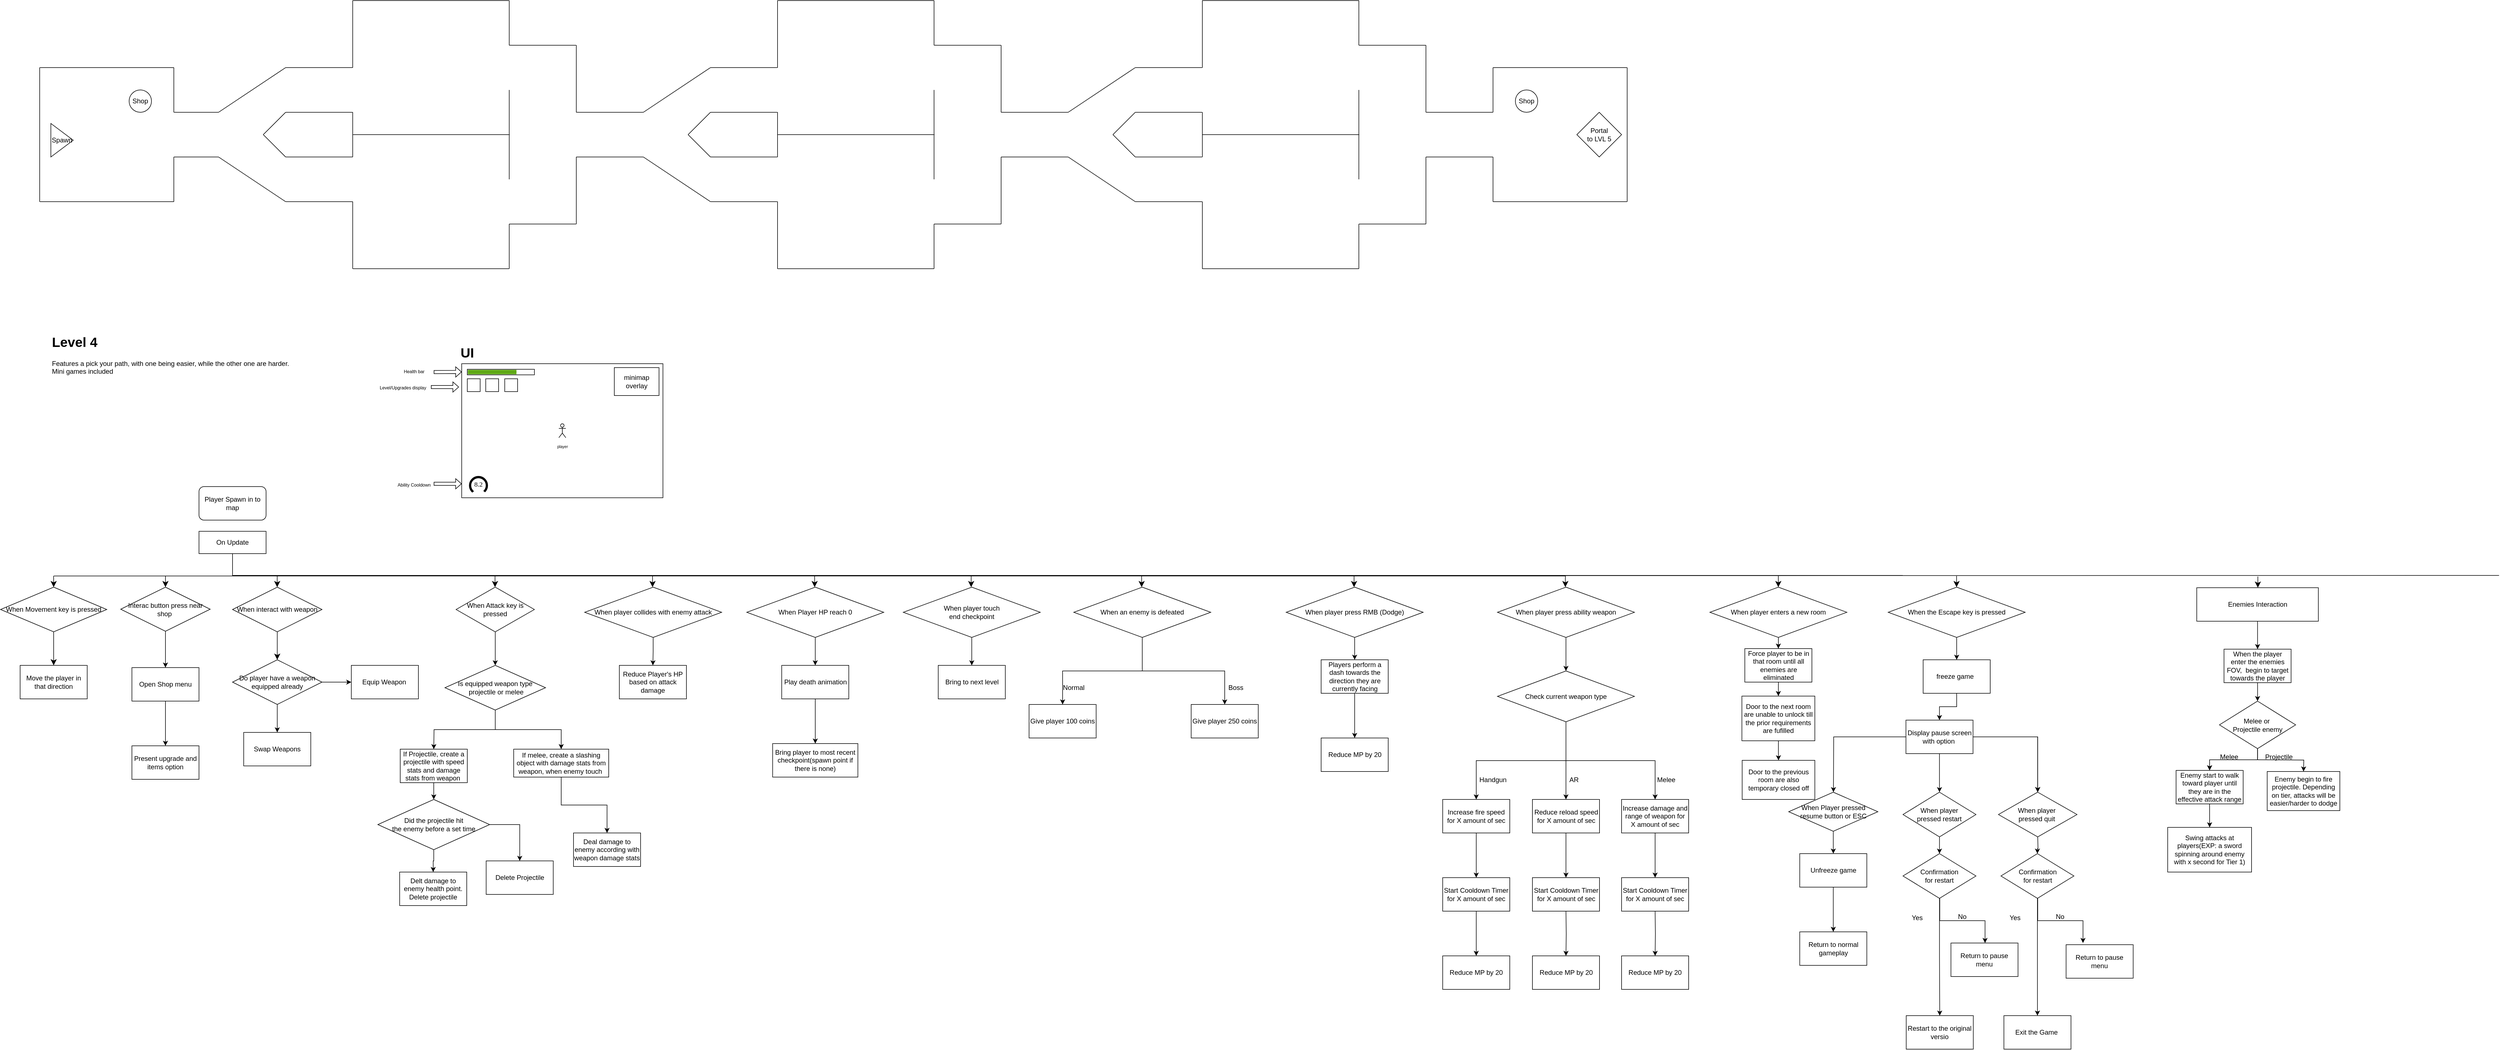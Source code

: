 <mxfile version="27.1.1">
  <diagram name="Page-1" id="taYUtSJ_4CDuhA6wjiIW">
    <mxGraphModel dx="3901" dy="1802" grid="1" gridSize="10" guides="1" tooltips="1" connect="1" arrows="1" fold="1" page="1" pageScale="1" pageWidth="850" pageHeight="1100" math="0" shadow="0" adaptiveColors="auto">
      <root>
        <mxCell id="0" />
        <mxCell id="1" parent="0" />
        <mxCell id="h_4dqQD72bOemCukOD2A-11" value="&lt;h1 style=&quot;margin-top: 0px;&quot;&gt;Level 4&lt;/h1&gt;&lt;div&gt;Features a pick your path, with one being easier, while the other one are harder.&lt;/div&gt;&lt;div&gt;Mini games included&lt;/div&gt;" style="text;html=1;whiteSpace=wrap;overflow=hidden;rounded=0;" parent="1" vertex="1">
          <mxGeometry x="-620" y="991.45" width="620" height="310" as="geometry" />
        </mxCell>
        <mxCell id="E4qFbeiB4ODEOkEXqFHY-1" value="&lt;h1 style=&quot;margin-top: 0px;&quot;&gt;&lt;span style=&quot;background-color: transparent; color: light-dark(rgb(0, 0, 0), rgb(255, 255, 255));&quot;&gt;UI&lt;/span&gt;&lt;/h1&gt;" style="text;html=1;whiteSpace=wrap;overflow=hidden;rounded=0;align=center;" parent="1" vertex="1">
          <mxGeometry x="35" y="1010" width="180" height="40" as="geometry" />
        </mxCell>
        <mxCell id="E4qFbeiB4ODEOkEXqFHY-2" value="" style="rounded=0;whiteSpace=wrap;html=1;" parent="1" vertex="1">
          <mxGeometry x="115" y="1050" width="360" height="240" as="geometry" />
        </mxCell>
        <mxCell id="E4qFbeiB4ODEOkEXqFHY-3" value="" style="rounded=0;whiteSpace=wrap;html=1;" parent="1" vertex="1">
          <mxGeometry x="125" y="1060" width="120" height="10" as="geometry" />
        </mxCell>
        <mxCell id="E4qFbeiB4ODEOkEXqFHY-4" value="" style="rounded=0;whiteSpace=wrap;html=1;fillColor=#60a917;fontColor=#ffffff;strokeColor=none;movable=1;resizable=1;rotatable=1;deletable=1;editable=1;locked=0;connectable=1;" parent="1" vertex="1">
          <mxGeometry x="126" y="1061" width="87" height="8" as="geometry" />
        </mxCell>
        <mxCell id="E4qFbeiB4ODEOkEXqFHY-5" value="" style="ellipse;whiteSpace=wrap;html=1;aspect=fixed;strokeWidth=4;" parent="1" vertex="1">
          <mxGeometry x="130" y="1253" width="30" height="30" as="geometry" />
        </mxCell>
        <mxCell id="E4qFbeiB4ODEOkEXqFHY-7" value="&lt;font face=&quot;Tahoma&quot;&gt;8.2&lt;/font&gt;" style="text;html=1;align=center;verticalAlign=middle;whiteSpace=wrap;rounded=0;" parent="1" vertex="1">
          <mxGeometry x="115" y="1251" width="60" height="30" as="geometry" />
        </mxCell>
        <mxCell id="E4qFbeiB4ODEOkEXqFHY-8" value="minimap overlay" style="rounded=0;whiteSpace=wrap;html=1;" parent="1" vertex="1">
          <mxGeometry x="388" y="1057" width="80" height="50" as="geometry" />
        </mxCell>
        <mxCell id="E4qFbeiB4ODEOkEXqFHY-9" value="" style="shape=flexArrow;endArrow=classic;html=1;rounded=0;width=5.714;endSize=3.095;endWidth=11.565;" parent="1" edge="1">
          <mxGeometry width="50" height="50" relative="1" as="geometry">
            <mxPoint x="65" y="1265" as="sourcePoint" />
            <mxPoint x="115" y="1265" as="targetPoint" />
          </mxGeometry>
        </mxCell>
        <mxCell id="E4qFbeiB4ODEOkEXqFHY-10" value="" style="shape=flexArrow;endArrow=classic;html=1;rounded=0;width=5.714;endSize=3.095;endWidth=11.565;" parent="1" edge="1">
          <mxGeometry width="50" height="50" relative="1" as="geometry">
            <mxPoint x="65" y="1065" as="sourcePoint" />
            <mxPoint x="115" y="1064.76" as="targetPoint" />
          </mxGeometry>
        </mxCell>
        <mxCell id="E4qFbeiB4ODEOkEXqFHY-11" value="&lt;div&gt;&lt;font style=&quot;font-size: 8px;&quot;&gt;Ability&amp;nbsp;&lt;/font&gt;&lt;span style=&quot;font-size: 8px; background-color: transparent; color: light-dark(rgb(0, 0, 0), rgb(255, 255, 255));&quot;&gt;Cooldown&lt;/span&gt;&lt;/div&gt;" style="text;html=1;align=center;verticalAlign=middle;whiteSpace=wrap;rounded=0;" parent="1" vertex="1">
          <mxGeometry x="-15" y="1251" width="90" height="30" as="geometry" />
        </mxCell>
        <mxCell id="E4qFbeiB4ODEOkEXqFHY-12" value="&lt;div&gt;&lt;span style=&quot;font-size: 8px;&quot;&gt;Health bar&lt;/span&gt;&lt;/div&gt;" style="text;html=1;align=center;verticalAlign=middle;whiteSpace=wrap;rounded=0;" parent="1" vertex="1">
          <mxGeometry x="-15" y="1048" width="90" height="30" as="geometry" />
        </mxCell>
        <mxCell id="E4qFbeiB4ODEOkEXqFHY-19" value="" style="whiteSpace=wrap;html=1;aspect=fixed;" parent="1" vertex="1">
          <mxGeometry x="125" y="1077" width="23" height="23" as="geometry" />
        </mxCell>
        <mxCell id="E4qFbeiB4ODEOkEXqFHY-20" value="" style="whiteSpace=wrap;html=1;aspect=fixed;" parent="1" vertex="1">
          <mxGeometry x="158" y="1077" width="23" height="23" as="geometry" />
        </mxCell>
        <mxCell id="E4qFbeiB4ODEOkEXqFHY-21" value="" style="whiteSpace=wrap;html=1;aspect=fixed;" parent="1" vertex="1">
          <mxGeometry x="192" y="1077" width="23" height="23" as="geometry" />
        </mxCell>
        <mxCell id="E4qFbeiB4ODEOkEXqFHY-22" value="" style="shape=flexArrow;endArrow=classic;html=1;rounded=0;width=5.714;endSize=3.095;endWidth=11.565;" parent="1" edge="1">
          <mxGeometry width="50" height="50" relative="1" as="geometry">
            <mxPoint x="60" y="1091.8" as="sourcePoint" />
            <mxPoint x="110" y="1091.8" as="targetPoint" />
          </mxGeometry>
        </mxCell>
        <mxCell id="E4qFbeiB4ODEOkEXqFHY-23" value="&lt;span style=&quot;font-size: 8px;&quot;&gt;Level/Upgrades display&lt;/span&gt;" style="text;html=1;align=center;verticalAlign=middle;whiteSpace=wrap;rounded=0;" parent="1" vertex="1">
          <mxGeometry x="-35" y="1077" width="90" height="30" as="geometry" />
        </mxCell>
        <mxCell id="E4qFbeiB4ODEOkEXqFHY-24" value="" style="triangle;whiteSpace=wrap;html=1;rotation=-90;strokeColor=none;" parent="1" vertex="1">
          <mxGeometry x="137.2" y="1258.45" width="16.87" height="43" as="geometry" />
        </mxCell>
        <mxCell id="E4qFbeiB4ODEOkEXqFHY-25" value="&lt;div&gt;&lt;font style=&quot;font-size: 7px;&quot;&gt;player&lt;/font&gt;&lt;/div&gt;" style="shape=umlActor;verticalLabelPosition=bottom;verticalAlign=top;html=1;outlineConnect=0;rounded=0;" parent="1" vertex="1">
          <mxGeometry x="288.75" y="1157.5" width="12.5" height="25" as="geometry" />
        </mxCell>
        <mxCell id="uATIUZiZ8zpYJbapLqvB-1" value="" style="endArrow=none;html=1;rounded=0;" parent="1" edge="1">
          <mxGeometry width="50" height="50" relative="1" as="geometry">
            <mxPoint x="-640" y="760" as="sourcePoint" />
            <mxPoint x="-640" y="520" as="targetPoint" />
          </mxGeometry>
        </mxCell>
        <mxCell id="uATIUZiZ8zpYJbapLqvB-2" value="" style="endArrow=none;html=1;rounded=0;" parent="1" edge="1">
          <mxGeometry width="50" height="50" relative="1" as="geometry">
            <mxPoint x="-640" y="520" as="sourcePoint" />
            <mxPoint x="-400" y="520" as="targetPoint" />
          </mxGeometry>
        </mxCell>
        <mxCell id="uATIUZiZ8zpYJbapLqvB-3" value="" style="endArrow=none;html=1;rounded=0;" parent="1" edge="1">
          <mxGeometry width="50" height="50" relative="1" as="geometry">
            <mxPoint x="-640" y="760" as="sourcePoint" />
            <mxPoint x="-400" y="760" as="targetPoint" />
          </mxGeometry>
        </mxCell>
        <mxCell id="uATIUZiZ8zpYJbapLqvB-4" value="" style="endArrow=none;html=1;rounded=0;" parent="1" edge="1">
          <mxGeometry width="50" height="50" relative="1" as="geometry">
            <mxPoint x="-400" y="760" as="sourcePoint" />
            <mxPoint x="-400" y="680" as="targetPoint" />
          </mxGeometry>
        </mxCell>
        <mxCell id="uATIUZiZ8zpYJbapLqvB-5" value="" style="endArrow=none;html=1;rounded=0;" parent="1" edge="1">
          <mxGeometry width="50" height="50" relative="1" as="geometry">
            <mxPoint x="-400" y="600" as="sourcePoint" />
            <mxPoint x="-400" y="520" as="targetPoint" />
          </mxGeometry>
        </mxCell>
        <mxCell id="uATIUZiZ8zpYJbapLqvB-6" value="" style="endArrow=none;html=1;rounded=0;" parent="1" edge="1">
          <mxGeometry width="50" height="50" relative="1" as="geometry">
            <mxPoint x="-400" y="600" as="sourcePoint" />
            <mxPoint x="-320" y="600" as="targetPoint" />
          </mxGeometry>
        </mxCell>
        <mxCell id="uATIUZiZ8zpYJbapLqvB-7" value="" style="endArrow=none;html=1;rounded=0;" parent="1" edge="1">
          <mxGeometry width="50" height="50" relative="1" as="geometry">
            <mxPoint x="-400" y="680" as="sourcePoint" />
            <mxPoint x="-320" y="680" as="targetPoint" />
          </mxGeometry>
        </mxCell>
        <mxCell id="uATIUZiZ8zpYJbapLqvB-8" value="" style="endArrow=none;html=1;rounded=0;" parent="1" edge="1">
          <mxGeometry width="50" height="50" relative="1" as="geometry">
            <mxPoint x="-320" y="600" as="sourcePoint" />
            <mxPoint x="-200" y="520" as="targetPoint" />
          </mxGeometry>
        </mxCell>
        <mxCell id="uATIUZiZ8zpYJbapLqvB-9" value="" style="endArrow=none;html=1;rounded=0;" parent="1" edge="1">
          <mxGeometry width="50" height="50" relative="1" as="geometry">
            <mxPoint x="-200" y="760" as="sourcePoint" />
            <mxPoint x="-320" y="680" as="targetPoint" />
          </mxGeometry>
        </mxCell>
        <mxCell id="uATIUZiZ8zpYJbapLqvB-11" value="" style="endArrow=none;html=1;rounded=0;" parent="1" edge="1">
          <mxGeometry width="50" height="50" relative="1" as="geometry">
            <mxPoint x="-200" y="520" as="sourcePoint" />
            <mxPoint x="-80" y="520" as="targetPoint" />
          </mxGeometry>
        </mxCell>
        <mxCell id="uATIUZiZ8zpYJbapLqvB-12" value="" style="endArrow=none;html=1;rounded=0;" parent="1" edge="1">
          <mxGeometry width="50" height="50" relative="1" as="geometry">
            <mxPoint x="-200" y="760" as="sourcePoint" />
            <mxPoint x="-80" y="760" as="targetPoint" />
          </mxGeometry>
        </mxCell>
        <mxCell id="uATIUZiZ8zpYJbapLqvB-13" value="" style="endArrow=none;html=1;rounded=0;" parent="1" edge="1">
          <mxGeometry width="50" height="50" relative="1" as="geometry">
            <mxPoint x="-240" y="640" as="sourcePoint" />
            <mxPoint x="-200" y="600" as="targetPoint" />
          </mxGeometry>
        </mxCell>
        <mxCell id="uATIUZiZ8zpYJbapLqvB-14" value="" style="endArrow=none;html=1;rounded=0;" parent="1" edge="1">
          <mxGeometry width="50" height="50" relative="1" as="geometry">
            <mxPoint x="-240" y="640" as="sourcePoint" />
            <mxPoint x="-200" y="680" as="targetPoint" />
          </mxGeometry>
        </mxCell>
        <mxCell id="uATIUZiZ8zpYJbapLqvB-15" value="" style="endArrow=none;html=1;rounded=0;" parent="1" edge="1">
          <mxGeometry width="50" height="50" relative="1" as="geometry">
            <mxPoint x="-200" y="680" as="sourcePoint" />
            <mxPoint x="-80" y="680" as="targetPoint" />
          </mxGeometry>
        </mxCell>
        <mxCell id="uATIUZiZ8zpYJbapLqvB-16" value="" style="endArrow=none;html=1;rounded=0;" parent="1" edge="1">
          <mxGeometry width="50" height="50" relative="1" as="geometry">
            <mxPoint x="-200" y="600" as="sourcePoint" />
            <mxPoint x="-80" y="600" as="targetPoint" />
          </mxGeometry>
        </mxCell>
        <mxCell id="uATIUZiZ8zpYJbapLqvB-17" value="" style="endArrow=none;html=1;rounded=0;" parent="1" edge="1">
          <mxGeometry width="50" height="50" relative="1" as="geometry">
            <mxPoint x="-80" y="680" as="sourcePoint" />
            <mxPoint x="-80" y="600" as="targetPoint" />
          </mxGeometry>
        </mxCell>
        <mxCell id="uATIUZiZ8zpYJbapLqvB-18" value="" style="endArrow=none;html=1;rounded=0;" parent="1" edge="1">
          <mxGeometry width="50" height="50" relative="1" as="geometry">
            <mxPoint x="-80" y="640" as="sourcePoint" />
            <mxPoint x="200.741" y="640" as="targetPoint" />
          </mxGeometry>
        </mxCell>
        <mxCell id="uATIUZiZ8zpYJbapLqvB-19" value="" style="endArrow=none;html=1;rounded=0;" parent="1" edge="1">
          <mxGeometry width="50" height="50" relative="1" as="geometry">
            <mxPoint x="-80" y="520" as="sourcePoint" />
            <mxPoint x="-80" y="400" as="targetPoint" />
          </mxGeometry>
        </mxCell>
        <mxCell id="uATIUZiZ8zpYJbapLqvB-20" value="" style="endArrow=none;html=1;rounded=0;" parent="1" edge="1">
          <mxGeometry width="50" height="50" relative="1" as="geometry">
            <mxPoint x="-80" y="400" as="sourcePoint" />
            <mxPoint x="200" y="400" as="targetPoint" />
          </mxGeometry>
        </mxCell>
        <mxCell id="uATIUZiZ8zpYJbapLqvB-21" value="" style="endArrow=none;html=1;rounded=0;" parent="1" edge="1">
          <mxGeometry width="50" height="50" relative="1" as="geometry">
            <mxPoint x="200" y="480" as="sourcePoint" />
            <mxPoint x="200" y="400" as="targetPoint" />
          </mxGeometry>
        </mxCell>
        <mxCell id="uATIUZiZ8zpYJbapLqvB-22" value="" style="endArrow=none;html=1;rounded=0;" parent="1" edge="1">
          <mxGeometry width="50" height="50" relative="1" as="geometry">
            <mxPoint x="200" y="640" as="sourcePoint" />
            <mxPoint x="200" y="560" as="targetPoint" />
          </mxGeometry>
        </mxCell>
        <mxCell id="uATIUZiZ8zpYJbapLqvB-23" value="" style="endArrow=none;html=1;rounded=0;" parent="1" edge="1">
          <mxGeometry width="50" height="50" relative="1" as="geometry">
            <mxPoint x="-80" y="880" as="sourcePoint" />
            <mxPoint x="-80" y="760" as="targetPoint" />
          </mxGeometry>
        </mxCell>
        <mxCell id="uATIUZiZ8zpYJbapLqvB-24" value="" style="endArrow=none;html=1;rounded=0;" parent="1" edge="1">
          <mxGeometry width="50" height="50" relative="1" as="geometry">
            <mxPoint x="-80" y="880" as="sourcePoint" />
            <mxPoint x="200" y="880" as="targetPoint" />
          </mxGeometry>
        </mxCell>
        <mxCell id="uATIUZiZ8zpYJbapLqvB-25" value="" style="endArrow=none;html=1;rounded=0;" parent="1" edge="1">
          <mxGeometry width="50" height="50" relative="1" as="geometry">
            <mxPoint x="200" y="880" as="sourcePoint" />
            <mxPoint x="200" y="800" as="targetPoint" />
          </mxGeometry>
        </mxCell>
        <mxCell id="uATIUZiZ8zpYJbapLqvB-26" value="" style="endArrow=none;html=1;rounded=0;" parent="1" edge="1">
          <mxGeometry width="50" height="50" relative="1" as="geometry">
            <mxPoint x="200" y="720" as="sourcePoint" />
            <mxPoint x="200" y="640" as="targetPoint" />
          </mxGeometry>
        </mxCell>
        <mxCell id="FaIXOcey9MvSZpUf5nS9-1" value="" style="endArrow=none;html=1;rounded=0;" parent="1" edge="1">
          <mxGeometry width="50" height="50" relative="1" as="geometry">
            <mxPoint x="200" y="480" as="sourcePoint" />
            <mxPoint x="320" y="480" as="targetPoint" />
          </mxGeometry>
        </mxCell>
        <mxCell id="FaIXOcey9MvSZpUf5nS9-2" value="" style="endArrow=none;html=1;rounded=0;" parent="1" edge="1">
          <mxGeometry width="50" height="50" relative="1" as="geometry">
            <mxPoint x="320" y="600" as="sourcePoint" />
            <mxPoint x="320" y="480" as="targetPoint" />
          </mxGeometry>
        </mxCell>
        <mxCell id="FaIXOcey9MvSZpUf5nS9-3" value="" style="endArrow=none;html=1;rounded=0;" parent="1" edge="1">
          <mxGeometry width="50" height="50" relative="1" as="geometry">
            <mxPoint x="200" y="800" as="sourcePoint" />
            <mxPoint x="320" y="800" as="targetPoint" />
          </mxGeometry>
        </mxCell>
        <mxCell id="FaIXOcey9MvSZpUf5nS9-4" value="" style="endArrow=none;html=1;rounded=0;" parent="1" edge="1">
          <mxGeometry width="50" height="50" relative="1" as="geometry">
            <mxPoint x="320" y="800" as="sourcePoint" />
            <mxPoint x="320" y="680" as="targetPoint" />
          </mxGeometry>
        </mxCell>
        <mxCell id="FaIXOcey9MvSZpUf5nS9-5" value="" style="endArrow=none;html=1;rounded=0;" parent="1" edge="1">
          <mxGeometry width="50" height="50" relative="1" as="geometry">
            <mxPoint x="320" y="600" as="sourcePoint" />
            <mxPoint x="440" y="600" as="targetPoint" />
          </mxGeometry>
        </mxCell>
        <mxCell id="FaIXOcey9MvSZpUf5nS9-6" value="" style="endArrow=none;html=1;rounded=0;" parent="1" edge="1">
          <mxGeometry width="50" height="50" relative="1" as="geometry">
            <mxPoint x="320" y="680" as="sourcePoint" />
            <mxPoint x="440" y="680" as="targetPoint" />
          </mxGeometry>
        </mxCell>
        <mxCell id="FaIXOcey9MvSZpUf5nS9-7" value="" style="endArrow=none;html=1;rounded=0;" parent="1" edge="1">
          <mxGeometry width="50" height="50" relative="1" as="geometry">
            <mxPoint x="440" y="600" as="sourcePoint" />
            <mxPoint x="560" y="520" as="targetPoint" />
          </mxGeometry>
        </mxCell>
        <mxCell id="FaIXOcey9MvSZpUf5nS9-8" value="" style="endArrow=none;html=1;rounded=0;" parent="1" edge="1">
          <mxGeometry width="50" height="50" relative="1" as="geometry">
            <mxPoint x="560" y="760" as="sourcePoint" />
            <mxPoint x="440" y="680" as="targetPoint" />
          </mxGeometry>
        </mxCell>
        <mxCell id="FaIXOcey9MvSZpUf5nS9-9" value="" style="endArrow=none;html=1;rounded=0;" parent="1" edge="1">
          <mxGeometry width="50" height="50" relative="1" as="geometry">
            <mxPoint x="560" y="520" as="sourcePoint" />
            <mxPoint x="680" y="520" as="targetPoint" />
          </mxGeometry>
        </mxCell>
        <mxCell id="FaIXOcey9MvSZpUf5nS9-10" value="" style="endArrow=none;html=1;rounded=0;" parent="1" edge="1">
          <mxGeometry width="50" height="50" relative="1" as="geometry">
            <mxPoint x="560" y="760" as="sourcePoint" />
            <mxPoint x="680" y="760" as="targetPoint" />
          </mxGeometry>
        </mxCell>
        <mxCell id="FaIXOcey9MvSZpUf5nS9-11" value="" style="endArrow=none;html=1;rounded=0;" parent="1" edge="1">
          <mxGeometry width="50" height="50" relative="1" as="geometry">
            <mxPoint x="520" y="640" as="sourcePoint" />
            <mxPoint x="560" y="600" as="targetPoint" />
          </mxGeometry>
        </mxCell>
        <mxCell id="FaIXOcey9MvSZpUf5nS9-12" value="" style="endArrow=none;html=1;rounded=0;" parent="1" edge="1">
          <mxGeometry width="50" height="50" relative="1" as="geometry">
            <mxPoint x="520" y="640" as="sourcePoint" />
            <mxPoint x="560" y="680" as="targetPoint" />
          </mxGeometry>
        </mxCell>
        <mxCell id="FaIXOcey9MvSZpUf5nS9-13" value="" style="endArrow=none;html=1;rounded=0;" parent="1" edge="1">
          <mxGeometry width="50" height="50" relative="1" as="geometry">
            <mxPoint x="560" y="680" as="sourcePoint" />
            <mxPoint x="680" y="680" as="targetPoint" />
          </mxGeometry>
        </mxCell>
        <mxCell id="FaIXOcey9MvSZpUf5nS9-14" value="" style="endArrow=none;html=1;rounded=0;" parent="1" edge="1">
          <mxGeometry width="50" height="50" relative="1" as="geometry">
            <mxPoint x="560" y="600" as="sourcePoint" />
            <mxPoint x="680" y="600" as="targetPoint" />
          </mxGeometry>
        </mxCell>
        <mxCell id="FaIXOcey9MvSZpUf5nS9-15" value="" style="endArrow=none;html=1;rounded=0;" parent="1" edge="1">
          <mxGeometry width="50" height="50" relative="1" as="geometry">
            <mxPoint x="680" y="680" as="sourcePoint" />
            <mxPoint x="680" y="600" as="targetPoint" />
          </mxGeometry>
        </mxCell>
        <mxCell id="FaIXOcey9MvSZpUf5nS9-16" value="" style="endArrow=none;html=1;rounded=0;" parent="1" edge="1">
          <mxGeometry width="50" height="50" relative="1" as="geometry">
            <mxPoint x="680" y="640" as="sourcePoint" />
            <mxPoint x="960.741" y="640" as="targetPoint" />
          </mxGeometry>
        </mxCell>
        <mxCell id="FaIXOcey9MvSZpUf5nS9-17" value="" style="endArrow=none;html=1;rounded=0;" parent="1" edge="1">
          <mxGeometry width="50" height="50" relative="1" as="geometry">
            <mxPoint x="680" y="520" as="sourcePoint" />
            <mxPoint x="680" y="400" as="targetPoint" />
          </mxGeometry>
        </mxCell>
        <mxCell id="FaIXOcey9MvSZpUf5nS9-18" value="" style="endArrow=none;html=1;rounded=0;" parent="1" edge="1">
          <mxGeometry width="50" height="50" relative="1" as="geometry">
            <mxPoint x="680" y="400" as="sourcePoint" />
            <mxPoint x="960" y="400" as="targetPoint" />
          </mxGeometry>
        </mxCell>
        <mxCell id="FaIXOcey9MvSZpUf5nS9-19" value="" style="endArrow=none;html=1;rounded=0;" parent="1" edge="1">
          <mxGeometry width="50" height="50" relative="1" as="geometry">
            <mxPoint x="960" y="480" as="sourcePoint" />
            <mxPoint x="960" y="400" as="targetPoint" />
          </mxGeometry>
        </mxCell>
        <mxCell id="FaIXOcey9MvSZpUf5nS9-20" value="" style="endArrow=none;html=1;rounded=0;" parent="1" edge="1">
          <mxGeometry width="50" height="50" relative="1" as="geometry">
            <mxPoint x="960" y="640" as="sourcePoint" />
            <mxPoint x="960" y="560" as="targetPoint" />
          </mxGeometry>
        </mxCell>
        <mxCell id="FaIXOcey9MvSZpUf5nS9-21" value="" style="endArrow=none;html=1;rounded=0;" parent="1" edge="1">
          <mxGeometry width="50" height="50" relative="1" as="geometry">
            <mxPoint x="680" y="880" as="sourcePoint" />
            <mxPoint x="680" y="760" as="targetPoint" />
          </mxGeometry>
        </mxCell>
        <mxCell id="FaIXOcey9MvSZpUf5nS9-22" value="" style="endArrow=none;html=1;rounded=0;" parent="1" edge="1">
          <mxGeometry width="50" height="50" relative="1" as="geometry">
            <mxPoint x="680" y="880" as="sourcePoint" />
            <mxPoint x="960" y="880" as="targetPoint" />
          </mxGeometry>
        </mxCell>
        <mxCell id="FaIXOcey9MvSZpUf5nS9-23" value="" style="endArrow=none;html=1;rounded=0;" parent="1" edge="1">
          <mxGeometry width="50" height="50" relative="1" as="geometry">
            <mxPoint x="960" y="880" as="sourcePoint" />
            <mxPoint x="960" y="800" as="targetPoint" />
          </mxGeometry>
        </mxCell>
        <mxCell id="FaIXOcey9MvSZpUf5nS9-24" value="" style="endArrow=none;html=1;rounded=0;" parent="1" edge="1">
          <mxGeometry width="50" height="50" relative="1" as="geometry">
            <mxPoint x="960" y="720" as="sourcePoint" />
            <mxPoint x="960" y="640" as="targetPoint" />
          </mxGeometry>
        </mxCell>
        <mxCell id="FaIXOcey9MvSZpUf5nS9-25" value="" style="endArrow=none;html=1;rounded=0;" parent="1" edge="1">
          <mxGeometry width="50" height="50" relative="1" as="geometry">
            <mxPoint x="960" y="480" as="sourcePoint" />
            <mxPoint x="1080" y="480" as="targetPoint" />
          </mxGeometry>
        </mxCell>
        <mxCell id="FaIXOcey9MvSZpUf5nS9-26" value="" style="endArrow=none;html=1;rounded=0;" parent="1" edge="1">
          <mxGeometry width="50" height="50" relative="1" as="geometry">
            <mxPoint x="1080" y="600" as="sourcePoint" />
            <mxPoint x="1080" y="480" as="targetPoint" />
          </mxGeometry>
        </mxCell>
        <mxCell id="FaIXOcey9MvSZpUf5nS9-27" value="" style="endArrow=none;html=1;rounded=0;" parent="1" edge="1">
          <mxGeometry width="50" height="50" relative="1" as="geometry">
            <mxPoint x="960" y="800" as="sourcePoint" />
            <mxPoint x="1080" y="800" as="targetPoint" />
          </mxGeometry>
        </mxCell>
        <mxCell id="FaIXOcey9MvSZpUf5nS9-28" value="" style="endArrow=none;html=1;rounded=0;" parent="1" edge="1">
          <mxGeometry width="50" height="50" relative="1" as="geometry">
            <mxPoint x="1080" y="800" as="sourcePoint" />
            <mxPoint x="1080" y="680" as="targetPoint" />
          </mxGeometry>
        </mxCell>
        <mxCell id="FaIXOcey9MvSZpUf5nS9-29" value="" style="endArrow=none;html=1;rounded=0;" parent="1" edge="1">
          <mxGeometry width="50" height="50" relative="1" as="geometry">
            <mxPoint x="1080" y="600" as="sourcePoint" />
            <mxPoint x="1200" y="600" as="targetPoint" />
          </mxGeometry>
        </mxCell>
        <mxCell id="FaIXOcey9MvSZpUf5nS9-30" value="" style="endArrow=none;html=1;rounded=0;" parent="1" edge="1">
          <mxGeometry width="50" height="50" relative="1" as="geometry">
            <mxPoint x="1080" y="680" as="sourcePoint" />
            <mxPoint x="1200" y="680" as="targetPoint" />
          </mxGeometry>
        </mxCell>
        <mxCell id="FaIXOcey9MvSZpUf5nS9-31" value="" style="endArrow=none;html=1;rounded=0;" parent="1" edge="1">
          <mxGeometry width="50" height="50" relative="1" as="geometry">
            <mxPoint x="1200" y="600" as="sourcePoint" />
            <mxPoint x="1320" y="520" as="targetPoint" />
          </mxGeometry>
        </mxCell>
        <mxCell id="FaIXOcey9MvSZpUf5nS9-32" value="" style="endArrow=none;html=1;rounded=0;" parent="1" edge="1">
          <mxGeometry width="50" height="50" relative="1" as="geometry">
            <mxPoint x="1320" y="760" as="sourcePoint" />
            <mxPoint x="1200" y="680" as="targetPoint" />
          </mxGeometry>
        </mxCell>
        <mxCell id="FaIXOcey9MvSZpUf5nS9-33" value="" style="endArrow=none;html=1;rounded=0;" parent="1" edge="1">
          <mxGeometry width="50" height="50" relative="1" as="geometry">
            <mxPoint x="1320" y="520" as="sourcePoint" />
            <mxPoint x="1440" y="520" as="targetPoint" />
          </mxGeometry>
        </mxCell>
        <mxCell id="FaIXOcey9MvSZpUf5nS9-34" value="" style="endArrow=none;html=1;rounded=0;" parent="1" edge="1">
          <mxGeometry width="50" height="50" relative="1" as="geometry">
            <mxPoint x="1320" y="760" as="sourcePoint" />
            <mxPoint x="1440" y="760" as="targetPoint" />
          </mxGeometry>
        </mxCell>
        <mxCell id="FaIXOcey9MvSZpUf5nS9-35" value="" style="endArrow=none;html=1;rounded=0;" parent="1" edge="1">
          <mxGeometry width="50" height="50" relative="1" as="geometry">
            <mxPoint x="1280" y="640" as="sourcePoint" />
            <mxPoint x="1320" y="600" as="targetPoint" />
          </mxGeometry>
        </mxCell>
        <mxCell id="FaIXOcey9MvSZpUf5nS9-36" value="" style="endArrow=none;html=1;rounded=0;" parent="1" edge="1">
          <mxGeometry width="50" height="50" relative="1" as="geometry">
            <mxPoint x="1280" y="640" as="sourcePoint" />
            <mxPoint x="1320" y="680" as="targetPoint" />
          </mxGeometry>
        </mxCell>
        <mxCell id="FaIXOcey9MvSZpUf5nS9-37" value="" style="endArrow=none;html=1;rounded=0;" parent="1" edge="1">
          <mxGeometry width="50" height="50" relative="1" as="geometry">
            <mxPoint x="1320" y="680" as="sourcePoint" />
            <mxPoint x="1440" y="680" as="targetPoint" />
          </mxGeometry>
        </mxCell>
        <mxCell id="FaIXOcey9MvSZpUf5nS9-38" value="" style="endArrow=none;html=1;rounded=0;" parent="1" edge="1">
          <mxGeometry width="50" height="50" relative="1" as="geometry">
            <mxPoint x="1320" y="600" as="sourcePoint" />
            <mxPoint x="1440" y="600" as="targetPoint" />
          </mxGeometry>
        </mxCell>
        <mxCell id="FaIXOcey9MvSZpUf5nS9-39" value="" style="endArrow=none;html=1;rounded=0;" parent="1" edge="1">
          <mxGeometry width="50" height="50" relative="1" as="geometry">
            <mxPoint x="1440" y="680" as="sourcePoint" />
            <mxPoint x="1440" y="600" as="targetPoint" />
          </mxGeometry>
        </mxCell>
        <mxCell id="FaIXOcey9MvSZpUf5nS9-40" value="" style="endArrow=none;html=1;rounded=0;" parent="1" edge="1">
          <mxGeometry width="50" height="50" relative="1" as="geometry">
            <mxPoint x="1440" y="640" as="sourcePoint" />
            <mxPoint x="1720.741" y="640" as="targetPoint" />
          </mxGeometry>
        </mxCell>
        <mxCell id="FaIXOcey9MvSZpUf5nS9-41" value="" style="endArrow=none;html=1;rounded=0;" parent="1" edge="1">
          <mxGeometry width="50" height="50" relative="1" as="geometry">
            <mxPoint x="1440" y="520" as="sourcePoint" />
            <mxPoint x="1440" y="400" as="targetPoint" />
          </mxGeometry>
        </mxCell>
        <mxCell id="FaIXOcey9MvSZpUf5nS9-42" value="" style="endArrow=none;html=1;rounded=0;" parent="1" edge="1">
          <mxGeometry width="50" height="50" relative="1" as="geometry">
            <mxPoint x="1440" y="400" as="sourcePoint" />
            <mxPoint x="1720" y="400" as="targetPoint" />
          </mxGeometry>
        </mxCell>
        <mxCell id="FaIXOcey9MvSZpUf5nS9-43" value="" style="endArrow=none;html=1;rounded=0;" parent="1" edge="1">
          <mxGeometry width="50" height="50" relative="1" as="geometry">
            <mxPoint x="1720" y="480" as="sourcePoint" />
            <mxPoint x="1720" y="400" as="targetPoint" />
          </mxGeometry>
        </mxCell>
        <mxCell id="FaIXOcey9MvSZpUf5nS9-44" value="" style="endArrow=none;html=1;rounded=0;" parent="1" edge="1">
          <mxGeometry width="50" height="50" relative="1" as="geometry">
            <mxPoint x="1720" y="640" as="sourcePoint" />
            <mxPoint x="1720" y="560" as="targetPoint" />
          </mxGeometry>
        </mxCell>
        <mxCell id="FaIXOcey9MvSZpUf5nS9-45" value="" style="endArrow=none;html=1;rounded=0;" parent="1" edge="1">
          <mxGeometry width="50" height="50" relative="1" as="geometry">
            <mxPoint x="1440" y="880" as="sourcePoint" />
            <mxPoint x="1440" y="760" as="targetPoint" />
          </mxGeometry>
        </mxCell>
        <mxCell id="FaIXOcey9MvSZpUf5nS9-46" value="" style="endArrow=none;html=1;rounded=0;" parent="1" edge="1">
          <mxGeometry width="50" height="50" relative="1" as="geometry">
            <mxPoint x="1440" y="880" as="sourcePoint" />
            <mxPoint x="1720" y="880" as="targetPoint" />
          </mxGeometry>
        </mxCell>
        <mxCell id="FaIXOcey9MvSZpUf5nS9-47" value="" style="endArrow=none;html=1;rounded=0;" parent="1" edge="1">
          <mxGeometry width="50" height="50" relative="1" as="geometry">
            <mxPoint x="1720" y="880" as="sourcePoint" />
            <mxPoint x="1720" y="800" as="targetPoint" />
          </mxGeometry>
        </mxCell>
        <mxCell id="FaIXOcey9MvSZpUf5nS9-48" value="" style="endArrow=none;html=1;rounded=0;" parent="1" edge="1">
          <mxGeometry width="50" height="50" relative="1" as="geometry">
            <mxPoint x="1720" y="720" as="sourcePoint" />
            <mxPoint x="1720" y="640" as="targetPoint" />
          </mxGeometry>
        </mxCell>
        <mxCell id="FaIXOcey9MvSZpUf5nS9-49" value="" style="endArrow=none;html=1;rounded=0;" parent="1" edge="1">
          <mxGeometry width="50" height="50" relative="1" as="geometry">
            <mxPoint x="1720" y="480" as="sourcePoint" />
            <mxPoint x="1840" y="480" as="targetPoint" />
          </mxGeometry>
        </mxCell>
        <mxCell id="FaIXOcey9MvSZpUf5nS9-50" value="" style="endArrow=none;html=1;rounded=0;" parent="1" edge="1">
          <mxGeometry width="50" height="50" relative="1" as="geometry">
            <mxPoint x="1840" y="600" as="sourcePoint" />
            <mxPoint x="1840" y="480" as="targetPoint" />
          </mxGeometry>
        </mxCell>
        <mxCell id="FaIXOcey9MvSZpUf5nS9-51" value="" style="endArrow=none;html=1;rounded=0;" parent="1" edge="1">
          <mxGeometry width="50" height="50" relative="1" as="geometry">
            <mxPoint x="1720" y="800" as="sourcePoint" />
            <mxPoint x="1840" y="800" as="targetPoint" />
          </mxGeometry>
        </mxCell>
        <mxCell id="FaIXOcey9MvSZpUf5nS9-52" value="" style="endArrow=none;html=1;rounded=0;" parent="1" edge="1">
          <mxGeometry width="50" height="50" relative="1" as="geometry">
            <mxPoint x="1840" y="800" as="sourcePoint" />
            <mxPoint x="1840" y="680" as="targetPoint" />
          </mxGeometry>
        </mxCell>
        <mxCell id="FaIXOcey9MvSZpUf5nS9-53" value="" style="endArrow=none;html=1;rounded=0;" parent="1" edge="1">
          <mxGeometry width="50" height="50" relative="1" as="geometry">
            <mxPoint x="1840" y="600" as="sourcePoint" />
            <mxPoint x="1960" y="600" as="targetPoint" />
          </mxGeometry>
        </mxCell>
        <mxCell id="FaIXOcey9MvSZpUf5nS9-54" value="" style="endArrow=none;html=1;rounded=0;" parent="1" edge="1">
          <mxGeometry width="50" height="50" relative="1" as="geometry">
            <mxPoint x="1840" y="680" as="sourcePoint" />
            <mxPoint x="1960" y="680" as="targetPoint" />
          </mxGeometry>
        </mxCell>
        <mxCell id="FaIXOcey9MvSZpUf5nS9-55" value="" style="endArrow=none;html=1;rounded=0;" parent="1" edge="1">
          <mxGeometry width="50" height="50" relative="1" as="geometry">
            <mxPoint x="1960" y="600" as="sourcePoint" />
            <mxPoint x="1960" y="520" as="targetPoint" />
          </mxGeometry>
        </mxCell>
        <mxCell id="FaIXOcey9MvSZpUf5nS9-56" value="" style="endArrow=none;html=1;rounded=0;" parent="1" edge="1">
          <mxGeometry width="50" height="50" relative="1" as="geometry">
            <mxPoint x="1960" y="760" as="sourcePoint" />
            <mxPoint x="1960" y="680" as="targetPoint" />
          </mxGeometry>
        </mxCell>
        <mxCell id="FaIXOcey9MvSZpUf5nS9-57" value="" style="endArrow=none;html=1;rounded=0;" parent="1" edge="1">
          <mxGeometry width="50" height="50" relative="1" as="geometry">
            <mxPoint x="1960" y="760" as="sourcePoint" />
            <mxPoint x="2200" y="760" as="targetPoint" />
          </mxGeometry>
        </mxCell>
        <mxCell id="FaIXOcey9MvSZpUf5nS9-58" value="" style="endArrow=none;html=1;rounded=0;" parent="1" edge="1">
          <mxGeometry width="50" height="50" relative="1" as="geometry">
            <mxPoint x="1960" y="520" as="sourcePoint" />
            <mxPoint x="2200" y="520" as="targetPoint" />
          </mxGeometry>
        </mxCell>
        <mxCell id="FaIXOcey9MvSZpUf5nS9-60" value="" style="endArrow=none;html=1;rounded=0;" parent="1" edge="1">
          <mxGeometry width="50" height="50" relative="1" as="geometry">
            <mxPoint x="2200" y="760" as="sourcePoint" />
            <mxPoint x="2200" y="520" as="targetPoint" />
          </mxGeometry>
        </mxCell>
        <mxCell id="CO8JX9GHZvh5KLFThNco-1" value="Shop" style="ellipse;whiteSpace=wrap;html=1;aspect=fixed;" vertex="1" parent="1">
          <mxGeometry x="2000" y="560" width="40" height="40" as="geometry" />
        </mxCell>
        <mxCell id="CO8JX9GHZvh5KLFThNco-2" value="Portal&lt;div&gt;to LVL 5&lt;/div&gt;" style="rhombus;whiteSpace=wrap;html=1;" vertex="1" parent="1">
          <mxGeometry x="2110" y="600" width="80" height="80" as="geometry" />
        </mxCell>
        <mxCell id="CO8JX9GHZvh5KLFThNco-3" value="Spawn" style="triangle;whiteSpace=wrap;html=1;" vertex="1" parent="1">
          <mxGeometry x="-620" y="620" width="40" height="60" as="geometry" />
        </mxCell>
        <mxCell id="CO8JX9GHZvh5KLFThNco-4" value="Shop" style="ellipse;whiteSpace=wrap;html=1;aspect=fixed;" vertex="1" parent="1">
          <mxGeometry x="-480" y="560" width="40" height="40" as="geometry" />
        </mxCell>
        <mxCell id="CO8JX9GHZvh5KLFThNco-5" value="On Update" style="rounded=0;whiteSpace=wrap;html=1;" vertex="1" parent="1">
          <mxGeometry x="-355" y="1350" width="120" height="40" as="geometry" />
        </mxCell>
        <mxCell id="CO8JX9GHZvh5KLFThNco-6" style="edgeStyle=none;curved=1;rounded=0;orthogonalLoop=1;jettySize=auto;html=1;exitX=0.5;exitY=1;exitDx=0;exitDy=0;fontSize=12;startSize=8;endSize=8;" edge="1" parent="1" source="CO8JX9GHZvh5KLFThNco-7" target="CO8JX9GHZvh5KLFThNco-11">
          <mxGeometry relative="1" as="geometry" />
        </mxCell>
        <mxCell id="CO8JX9GHZvh5KLFThNco-7" value="&lt;div&gt;&lt;span style=&quot;background-color: transparent; color: light-dark(rgb(0, 0, 0), rgb(255, 255, 255));&quot;&gt;When Movement key is pressed&lt;/span&gt;&lt;/div&gt;" style="rhombus;whiteSpace=wrap;html=1;" vertex="1" parent="1">
          <mxGeometry x="-710" y="1450" width="190" height="80" as="geometry" />
        </mxCell>
        <mxCell id="CO8JX9GHZvh5KLFThNco-8" value="" style="endArrow=none;html=1;rounded=0;fontSize=12;startSize=8;endSize=8;curved=1;" edge="1" parent="1">
          <mxGeometry width="50" height="50" relative="1" as="geometry">
            <mxPoint x="-295" y="1430" as="sourcePoint" />
            <mxPoint x="-295" y="1390" as="targetPoint" />
          </mxGeometry>
        </mxCell>
        <mxCell id="CO8JX9GHZvh5KLFThNco-9" value="" style="endArrow=none;html=1;rounded=0;fontSize=12;startSize=8;endSize=8;curved=1;" edge="1" parent="1">
          <mxGeometry width="50" height="50" relative="1" as="geometry">
            <mxPoint x="-295" y="1430" as="sourcePoint" />
            <mxPoint x="-615" y="1430" as="targetPoint" />
          </mxGeometry>
        </mxCell>
        <mxCell id="CO8JX9GHZvh5KLFThNco-10" value="" style="endArrow=classic;html=1;rounded=0;fontSize=12;startSize=8;endSize=8;curved=1;entryX=0.5;entryY=0;entryDx=0;entryDy=0;" edge="1" parent="1" target="CO8JX9GHZvh5KLFThNco-7">
          <mxGeometry width="50" height="50" relative="1" as="geometry">
            <mxPoint x="-615" y="1430" as="sourcePoint" />
            <mxPoint x="-665" y="1440" as="targetPoint" />
          </mxGeometry>
        </mxCell>
        <mxCell id="CO8JX9GHZvh5KLFThNco-11" value="Move the player in that direction" style="rounded=0;whiteSpace=wrap;html=1;" vertex="1" parent="1">
          <mxGeometry x="-675" y="1590" width="120" height="60" as="geometry" />
        </mxCell>
        <mxCell id="CO8JX9GHZvh5KLFThNco-12" value="" style="endArrow=classic;html=1;rounded=0;fontSize=12;startSize=8;endSize=8;curved=1;" edge="1" parent="1">
          <mxGeometry width="50" height="50" relative="1" as="geometry">
            <mxPoint x="-415" y="1430" as="sourcePoint" />
            <mxPoint x="-415" y="1450" as="targetPoint" />
          </mxGeometry>
        </mxCell>
        <mxCell id="CO8JX9GHZvh5KLFThNco-13" value="" style="edgeStyle=none;curved=1;rounded=0;orthogonalLoop=1;jettySize=auto;html=1;fontSize=12;startSize=8;endSize=8;" edge="1" parent="1" source="CO8JX9GHZvh5KLFThNco-14" target="CO8JX9GHZvh5KLFThNco-19">
          <mxGeometry relative="1" as="geometry" />
        </mxCell>
        <mxCell id="CO8JX9GHZvh5KLFThNco-14" value="When interact with weapon" style="rhombus;whiteSpace=wrap;html=1;" vertex="1" parent="1">
          <mxGeometry x="-295" y="1450" width="160" height="80" as="geometry" />
        </mxCell>
        <mxCell id="CO8JX9GHZvh5KLFThNco-15" value="" style="endArrow=none;html=1;rounded=0;fontSize=12;startSize=8;endSize=8;curved=1;" edge="1" parent="1">
          <mxGeometry width="50" height="50" relative="1" as="geometry">
            <mxPoint x="-295" y="1430" as="sourcePoint" />
            <mxPoint x="2090" y="1430" as="targetPoint" />
          </mxGeometry>
        </mxCell>
        <mxCell id="CO8JX9GHZvh5KLFThNco-16" value="" style="endArrow=classic;html=1;rounded=0;fontSize=12;startSize=8;endSize=8;curved=1;" edge="1" parent="1">
          <mxGeometry width="50" height="50" relative="1" as="geometry">
            <mxPoint x="-215.11" y="1430" as="sourcePoint" />
            <mxPoint x="-215.11" y="1450" as="targetPoint" />
          </mxGeometry>
        </mxCell>
        <mxCell id="CO8JX9GHZvh5KLFThNco-17" style="edgeStyle=orthogonalEdgeStyle;rounded=0;orthogonalLoop=1;jettySize=auto;html=1;exitX=1;exitY=0.5;exitDx=0;exitDy=0;" edge="1" parent="1">
          <mxGeometry relative="1" as="geometry">
            <mxPoint x="-82.5" y="1620" as="targetPoint" />
            <mxPoint x="-162.5" y="1620" as="sourcePoint" />
          </mxGeometry>
        </mxCell>
        <mxCell id="CO8JX9GHZvh5KLFThNco-18" style="edgeStyle=orthogonalEdgeStyle;rounded=0;orthogonalLoop=1;jettySize=auto;html=1;exitX=0.5;exitY=1;exitDx=0;exitDy=0;" edge="1" parent="1" source="CO8JX9GHZvh5KLFThNco-19">
          <mxGeometry relative="1" as="geometry">
            <mxPoint x="-215" y="1710" as="targetPoint" />
          </mxGeometry>
        </mxCell>
        <mxCell id="CO8JX9GHZvh5KLFThNco-19" value="Do player have a weapon&lt;div&gt;equipped already&lt;/div&gt;" style="rhombus;whiteSpace=wrap;html=1;" vertex="1" parent="1">
          <mxGeometry x="-295" y="1580" width="160" height="80" as="geometry" />
        </mxCell>
        <mxCell id="CO8JX9GHZvh5KLFThNco-20" value="Equip Weapon&amp;nbsp;" style="rounded=0;whiteSpace=wrap;html=1;" vertex="1" parent="1">
          <mxGeometry x="-82.5" y="1590" width="120" height="60" as="geometry" />
        </mxCell>
        <mxCell id="CO8JX9GHZvh5KLFThNco-21" value="Swap Weapons" style="rounded=0;whiteSpace=wrap;html=1;" vertex="1" parent="1">
          <mxGeometry x="-275" y="1710" width="120" height="60" as="geometry" />
        </mxCell>
        <mxCell id="CO8JX9GHZvh5KLFThNco-22" value="" style="endArrow=classic;html=1;rounded=0;fontSize=12;startSize=8;endSize=8;curved=1;" edge="1" parent="1">
          <mxGeometry width="50" height="50" relative="1" as="geometry">
            <mxPoint x="174.6" y="1430" as="sourcePoint" />
            <mxPoint x="174.6" y="1450" as="targetPoint" />
          </mxGeometry>
        </mxCell>
        <mxCell id="CO8JX9GHZvh5KLFThNco-23" style="edgeStyle=orthogonalEdgeStyle;rounded=0;orthogonalLoop=1;jettySize=auto;html=1;exitX=0.5;exitY=1;exitDx=0;exitDy=0;entryX=0.5;entryY=0;entryDx=0;entryDy=0;" edge="1" parent="1" source="CO8JX9GHZvh5KLFThNco-24">
          <mxGeometry relative="1" as="geometry">
            <mxPoint x="175" y="1590" as="targetPoint" />
          </mxGeometry>
        </mxCell>
        <mxCell id="CO8JX9GHZvh5KLFThNco-24" value="When Attack key is pressed" style="rhombus;whiteSpace=wrap;html=1;" vertex="1" parent="1">
          <mxGeometry x="105" y="1450" width="140" height="80" as="geometry" />
        </mxCell>
        <mxCell id="CO8JX9GHZvh5KLFThNco-25" style="edgeStyle=orthogonalEdgeStyle;rounded=0;orthogonalLoop=1;jettySize=auto;html=1;exitX=0.5;exitY=1;exitDx=0;exitDy=0;" edge="1" parent="1" source="CO8JX9GHZvh5KLFThNco-27">
          <mxGeometry relative="1" as="geometry">
            <mxPoint x="65" y="1740" as="targetPoint" />
            <mxPoint x="175" y="1710" as="sourcePoint" />
          </mxGeometry>
        </mxCell>
        <mxCell id="CO8JX9GHZvh5KLFThNco-26" value="" style="edgeStyle=orthogonalEdgeStyle;rounded=0;orthogonalLoop=1;jettySize=auto;html=1;" edge="1" parent="1" source="CO8JX9GHZvh5KLFThNco-27" target="CO8JX9GHZvh5KLFThNco-29">
          <mxGeometry relative="1" as="geometry" />
        </mxCell>
        <mxCell id="CO8JX9GHZvh5KLFThNco-27" value="Is equipped weapon type&lt;div&gt;&amp;nbsp;projectile or melee&lt;/div&gt;" style="rhombus;whiteSpace=wrap;html=1;rounded=0;" vertex="1" parent="1">
          <mxGeometry x="85" y="1590" width="180" height="80" as="geometry" />
        </mxCell>
        <mxCell id="CO8JX9GHZvh5KLFThNco-28" value="" style="edgeStyle=orthogonalEdgeStyle;rounded=0;orthogonalLoop=1;jettySize=auto;html=1;" edge="1" parent="1" source="CO8JX9GHZvh5KLFThNco-29" target="CO8JX9GHZvh5KLFThNco-38">
          <mxGeometry relative="1" as="geometry" />
        </mxCell>
        <mxCell id="CO8JX9GHZvh5KLFThNco-29" value="If melee, create a slashing object with damage stats from weapon, when enemy touch&amp;nbsp;" style="whiteSpace=wrap;html=1;rounded=0;" vertex="1" parent="1">
          <mxGeometry x="208" y="1740" width="170" height="50" as="geometry" />
        </mxCell>
        <mxCell id="CO8JX9GHZvh5KLFThNco-30" value="" style="edgeStyle=orthogonalEdgeStyle;rounded=0;orthogonalLoop=1;jettySize=auto;html=1;" edge="1" parent="1" source="CO8JX9GHZvh5KLFThNco-31" target="CO8JX9GHZvh5KLFThNco-35">
          <mxGeometry relative="1" as="geometry" />
        </mxCell>
        <mxCell id="CO8JX9GHZvh5KLFThNco-31" value="If Projectile, create a projectile with speed stats and damage stats from weapon&amp;nbsp;" style="rounded=0;whiteSpace=wrap;html=1;" vertex="1" parent="1">
          <mxGeometry x="5" y="1740" width="120" height="60" as="geometry" />
        </mxCell>
        <mxCell id="CO8JX9GHZvh5KLFThNco-32" style="edgeStyle=orthogonalEdgeStyle;rounded=0;orthogonalLoop=1;jettySize=auto;html=1;exitX=0.5;exitY=1;exitDx=0;exitDy=0;" edge="1" parent="1" source="CO8JX9GHZvh5KLFThNco-29" target="CO8JX9GHZvh5KLFThNco-29">
          <mxGeometry relative="1" as="geometry" />
        </mxCell>
        <mxCell id="CO8JX9GHZvh5KLFThNco-33" value="" style="edgeStyle=orthogonalEdgeStyle;rounded=0;orthogonalLoop=1;jettySize=auto;html=1;" edge="1" parent="1" source="CO8JX9GHZvh5KLFThNco-35" target="CO8JX9GHZvh5KLFThNco-36">
          <mxGeometry relative="1" as="geometry" />
        </mxCell>
        <mxCell id="CO8JX9GHZvh5KLFThNco-34" value="" style="edgeStyle=orthogonalEdgeStyle;rounded=0;orthogonalLoop=1;jettySize=auto;html=1;exitX=1;exitY=0.5;exitDx=0;exitDy=0;" edge="1" parent="1" source="CO8JX9GHZvh5KLFThNco-35" target="CO8JX9GHZvh5KLFThNco-37">
          <mxGeometry relative="1" as="geometry" />
        </mxCell>
        <mxCell id="CO8JX9GHZvh5KLFThNco-35" value="Did the projectile hit&lt;div&gt;the enemy before a set time&lt;/div&gt;" style="rhombus;whiteSpace=wrap;html=1;rounded=0;" vertex="1" parent="1">
          <mxGeometry x="-35" y="1830" width="200" height="90" as="geometry" />
        </mxCell>
        <mxCell id="CO8JX9GHZvh5KLFThNco-36" value="Delt damage to enemy health point. Delete projectile" style="whiteSpace=wrap;html=1;rounded=0;" vertex="1" parent="1">
          <mxGeometry x="4" y="1960" width="120" height="60" as="geometry" />
        </mxCell>
        <mxCell id="CO8JX9GHZvh5KLFThNco-37" value="Delete Projectile" style="whiteSpace=wrap;html=1;rounded=0;" vertex="1" parent="1">
          <mxGeometry x="158.75" y="1940" width="120" height="60" as="geometry" />
        </mxCell>
        <mxCell id="CO8JX9GHZvh5KLFThNco-38" value="Deal damage to enemy according with weapon damage stats" style="whiteSpace=wrap;html=1;rounded=0;" vertex="1" parent="1">
          <mxGeometry x="315" y="1890" width="120" height="60" as="geometry" />
        </mxCell>
        <mxCell id="CO8JX9GHZvh5KLFThNco-39" value="" style="endArrow=classic;html=1;rounded=0;fontSize=12;startSize=8;endSize=8;curved=1;" edge="1" parent="1">
          <mxGeometry width="50" height="50" relative="1" as="geometry">
            <mxPoint x="456.41" y="1430" as="sourcePoint" />
            <mxPoint x="456.41" y="1450" as="targetPoint" />
          </mxGeometry>
        </mxCell>
        <mxCell id="CO8JX9GHZvh5KLFThNco-40" value="" style="edgeStyle=orthogonalEdgeStyle;rounded=0;orthogonalLoop=1;jettySize=auto;html=1;" edge="1" parent="1" source="CO8JX9GHZvh5KLFThNco-41" target="CO8JX9GHZvh5KLFThNco-42">
          <mxGeometry relative="1" as="geometry" />
        </mxCell>
        <mxCell id="CO8JX9GHZvh5KLFThNco-41" value="When player collides with enemy attack" style="rhombus;whiteSpace=wrap;html=1;" vertex="1" parent="1">
          <mxGeometry x="335" y="1450" width="245" height="90" as="geometry" />
        </mxCell>
        <mxCell id="CO8JX9GHZvh5KLFThNco-42" value="Reduce Player&#39;s HP based on attack damage" style="whiteSpace=wrap;html=1;" vertex="1" parent="1">
          <mxGeometry x="397" y="1590" width="120" height="60" as="geometry" />
        </mxCell>
        <mxCell id="CO8JX9GHZvh5KLFThNco-43" value="" style="endArrow=classic;html=1;rounded=0;fontSize=12;startSize=8;endSize=8;curved=1;" edge="1" parent="1">
          <mxGeometry width="50" height="50" relative="1" as="geometry">
            <mxPoint x="746.41" y="1430" as="sourcePoint" />
            <mxPoint x="746.41" y="1450" as="targetPoint" />
          </mxGeometry>
        </mxCell>
        <mxCell id="CO8JX9GHZvh5KLFThNco-44" value="" style="edgeStyle=orthogonalEdgeStyle;rounded=0;orthogonalLoop=1;jettySize=auto;html=1;" edge="1" parent="1" source="CO8JX9GHZvh5KLFThNco-45" target="CO8JX9GHZvh5KLFThNco-47">
          <mxGeometry relative="1" as="geometry" />
        </mxCell>
        <mxCell id="CO8JX9GHZvh5KLFThNco-45" value="When Player HP reach 0" style="rhombus;whiteSpace=wrap;html=1;" vertex="1" parent="1">
          <mxGeometry x="625" y="1450" width="245" height="90" as="geometry" />
        </mxCell>
        <mxCell id="CO8JX9GHZvh5KLFThNco-46" value="" style="edgeStyle=orthogonalEdgeStyle;rounded=0;orthogonalLoop=1;jettySize=auto;html=1;" edge="1" parent="1" source="CO8JX9GHZvh5KLFThNco-47" target="CO8JX9GHZvh5KLFThNco-48">
          <mxGeometry relative="1" as="geometry" />
        </mxCell>
        <mxCell id="CO8JX9GHZvh5KLFThNco-47" value="Play death animation" style="whiteSpace=wrap;html=1;" vertex="1" parent="1">
          <mxGeometry x="687.5" y="1590" width="120" height="60" as="geometry" />
        </mxCell>
        <mxCell id="CO8JX9GHZvh5KLFThNco-48" value="Bring player to most recent checkpoint(spawn point if there is none)" style="whiteSpace=wrap;html=1;" vertex="1" parent="1">
          <mxGeometry x="671.25" y="1730" width="152.5" height="60" as="geometry" />
        </mxCell>
        <mxCell id="CO8JX9GHZvh5KLFThNco-49" value="" style="endArrow=classic;html=1;rounded=0;fontSize=12;startSize=8;endSize=8;curved=1;" edge="1" parent="1">
          <mxGeometry width="50" height="50" relative="1" as="geometry">
            <mxPoint x="1026.41" y="1430" as="sourcePoint" />
            <mxPoint x="1026.41" y="1450" as="targetPoint" />
          </mxGeometry>
        </mxCell>
        <mxCell id="CO8JX9GHZvh5KLFThNco-50" value="" style="edgeStyle=orthogonalEdgeStyle;rounded=0;orthogonalLoop=1;jettySize=auto;html=1;" edge="1" parent="1" source="CO8JX9GHZvh5KLFThNco-51" target="CO8JX9GHZvh5KLFThNco-52">
          <mxGeometry relative="1" as="geometry" />
        </mxCell>
        <mxCell id="CO8JX9GHZvh5KLFThNco-51" value="When player touch&lt;div&gt;end checkpoint&lt;/div&gt;" style="rhombus;whiteSpace=wrap;html=1;" vertex="1" parent="1">
          <mxGeometry x="905" y="1450" width="245" height="90" as="geometry" />
        </mxCell>
        <mxCell id="CO8JX9GHZvh5KLFThNco-52" value="Bring to next level" style="whiteSpace=wrap;html=1;" vertex="1" parent="1">
          <mxGeometry x="967.5" y="1590" width="120" height="60" as="geometry" />
        </mxCell>
        <mxCell id="CO8JX9GHZvh5KLFThNco-53" value="" style="endArrow=classic;html=1;rounded=0;fontSize=12;startSize=8;endSize=8;curved=1;" edge="1" parent="1">
          <mxGeometry width="50" height="50" relative="1" as="geometry">
            <mxPoint x="1331.41" y="1430" as="sourcePoint" />
            <mxPoint x="1331.41" y="1450" as="targetPoint" />
          </mxGeometry>
        </mxCell>
        <mxCell id="CO8JX9GHZvh5KLFThNco-54" value="" style="edgeStyle=orthogonalEdgeStyle;rounded=0;orthogonalLoop=1;jettySize=auto;html=1;" edge="1" parent="1" source="CO8JX9GHZvh5KLFThNco-56" target="CO8JX9GHZvh5KLFThNco-57">
          <mxGeometry relative="1" as="geometry" />
        </mxCell>
        <mxCell id="CO8JX9GHZvh5KLFThNco-55" value="" style="edgeStyle=orthogonalEdgeStyle;rounded=0;orthogonalLoop=1;jettySize=auto;html=1;" edge="1" parent="1" source="CO8JX9GHZvh5KLFThNco-56" target="CO8JX9GHZvh5KLFThNco-58">
          <mxGeometry relative="1" as="geometry" />
        </mxCell>
        <mxCell id="CO8JX9GHZvh5KLFThNco-56" value="When an enemy is defeated" style="rhombus;whiteSpace=wrap;html=1;" vertex="1" parent="1">
          <mxGeometry x="1210" y="1450" width="245" height="90" as="geometry" />
        </mxCell>
        <mxCell id="CO8JX9GHZvh5KLFThNco-57" value="Give player 100 coins" style="whiteSpace=wrap;html=1;" vertex="1" parent="1">
          <mxGeometry x="1130" y="1660" width="120" height="60" as="geometry" />
        </mxCell>
        <mxCell id="CO8JX9GHZvh5KLFThNco-58" value="Give player 250 coins" style="whiteSpace=wrap;html=1;" vertex="1" parent="1">
          <mxGeometry x="1420" y="1660" width="120" height="60" as="geometry" />
        </mxCell>
        <mxCell id="CO8JX9GHZvh5KLFThNco-59" value="Normal" style="text;html=1;align=center;verticalAlign=middle;whiteSpace=wrap;rounded=0;" vertex="1" parent="1">
          <mxGeometry x="1180" y="1615" width="60" height="30" as="geometry" />
        </mxCell>
        <mxCell id="CO8JX9GHZvh5KLFThNco-60" value="Boss" style="text;html=1;align=center;verticalAlign=middle;whiteSpace=wrap;rounded=0;" vertex="1" parent="1">
          <mxGeometry x="1470" y="1615" width="60" height="30" as="geometry" />
        </mxCell>
        <mxCell id="CO8JX9GHZvh5KLFThNco-61" value="" style="endArrow=classic;html=1;rounded=0;fontSize=12;startSize=8;endSize=8;curved=1;" edge="1" parent="1">
          <mxGeometry width="50" height="50" relative="1" as="geometry">
            <mxPoint x="1711.41" y="1430" as="sourcePoint" />
            <mxPoint x="1711.41" y="1450" as="targetPoint" />
          </mxGeometry>
        </mxCell>
        <mxCell id="CO8JX9GHZvh5KLFThNco-62" value="" style="edgeStyle=orthogonalEdgeStyle;rounded=0;orthogonalLoop=1;jettySize=auto;html=1;" edge="1" parent="1" source="CO8JX9GHZvh5KLFThNco-63" target="CO8JX9GHZvh5KLFThNco-65">
          <mxGeometry relative="1" as="geometry" />
        </mxCell>
        <mxCell id="CO8JX9GHZvh5KLFThNco-63" value="When player press RMB (Dodge)" style="rhombus;whiteSpace=wrap;html=1;" vertex="1" parent="1">
          <mxGeometry x="1590" y="1450" width="245" height="90" as="geometry" />
        </mxCell>
        <mxCell id="CO8JX9GHZvh5KLFThNco-64" value="" style="edgeStyle=orthogonalEdgeStyle;rounded=0;orthogonalLoop=1;jettySize=auto;html=1;" edge="1" parent="1" source="CO8JX9GHZvh5KLFThNco-65" target="CO8JX9GHZvh5KLFThNco-151">
          <mxGeometry relative="1" as="geometry" />
        </mxCell>
        <mxCell id="CO8JX9GHZvh5KLFThNco-65" value="Players perform a dash towards the direction they are currently facing" style="whiteSpace=wrap;html=1;" vertex="1" parent="1">
          <mxGeometry x="1652.5" y="1580" width="120" height="60" as="geometry" />
        </mxCell>
        <mxCell id="CO8JX9GHZvh5KLFThNco-66" value="" style="endArrow=classic;html=1;rounded=0;fontSize=12;startSize=8;endSize=8;curved=1;" edge="1" parent="1">
          <mxGeometry width="50" height="50" relative="1" as="geometry">
            <mxPoint x="2089.41" y="1430" as="sourcePoint" />
            <mxPoint x="2089.41" y="1450" as="targetPoint" />
          </mxGeometry>
        </mxCell>
        <mxCell id="CO8JX9GHZvh5KLFThNco-67" value="" style="edgeStyle=orthogonalEdgeStyle;rounded=0;orthogonalLoop=1;jettySize=auto;html=1;" edge="1" parent="1" source="CO8JX9GHZvh5KLFThNco-68" target="CO8JX9GHZvh5KLFThNco-72">
          <mxGeometry relative="1" as="geometry" />
        </mxCell>
        <mxCell id="CO8JX9GHZvh5KLFThNco-68" value="When player press ability weapon" style="rhombus;whiteSpace=wrap;html=1;" vertex="1" parent="1">
          <mxGeometry x="1968" y="1450" width="245" height="90" as="geometry" />
        </mxCell>
        <mxCell id="CO8JX9GHZvh5KLFThNco-69" value="" style="edgeStyle=orthogonalEdgeStyle;rounded=0;orthogonalLoop=1;jettySize=auto;html=1;" edge="1" parent="1" source="CO8JX9GHZvh5KLFThNco-72" target="CO8JX9GHZvh5KLFThNco-74">
          <mxGeometry relative="1" as="geometry" />
        </mxCell>
        <mxCell id="CO8JX9GHZvh5KLFThNco-70" value="" style="edgeStyle=orthogonalEdgeStyle;rounded=0;orthogonalLoop=1;jettySize=auto;html=1;" edge="1" parent="1" source="CO8JX9GHZvh5KLFThNco-72" target="CO8JX9GHZvh5KLFThNco-76">
          <mxGeometry relative="1" as="geometry" />
        </mxCell>
        <mxCell id="CO8JX9GHZvh5KLFThNco-71" value="" style="edgeStyle=orthogonalEdgeStyle;rounded=0;orthogonalLoop=1;jettySize=auto;html=1;" edge="1" parent="1" source="CO8JX9GHZvh5KLFThNco-72" target="CO8JX9GHZvh5KLFThNco-78">
          <mxGeometry relative="1" as="geometry" />
        </mxCell>
        <mxCell id="CO8JX9GHZvh5KLFThNco-72" value="Check current weapon type" style="rhombus;whiteSpace=wrap;html=1;" vertex="1" parent="1">
          <mxGeometry x="1968" y="1600" width="245" height="91" as="geometry" />
        </mxCell>
        <mxCell id="CO8JX9GHZvh5KLFThNco-73" value="" style="edgeStyle=orthogonalEdgeStyle;rounded=0;orthogonalLoop=1;jettySize=auto;html=1;" edge="1" parent="1" source="CO8JX9GHZvh5KLFThNco-74" target="CO8JX9GHZvh5KLFThNco-83">
          <mxGeometry relative="1" as="geometry" />
        </mxCell>
        <mxCell id="CO8JX9GHZvh5KLFThNco-74" value="Increase fire speed for X amount of sec" style="whiteSpace=wrap;html=1;" vertex="1" parent="1">
          <mxGeometry x="1870" y="1830" width="120" height="60" as="geometry" />
        </mxCell>
        <mxCell id="CO8JX9GHZvh5KLFThNco-75" value="" style="edgeStyle=orthogonalEdgeStyle;rounded=0;orthogonalLoop=1;jettySize=auto;html=1;" edge="1" parent="1" source="CO8JX9GHZvh5KLFThNco-76">
          <mxGeometry relative="1" as="geometry">
            <mxPoint x="2090.5" y="1970" as="targetPoint" />
          </mxGeometry>
        </mxCell>
        <mxCell id="CO8JX9GHZvh5KLFThNco-76" value="Reduce reload speed for X amount of sec" style="whiteSpace=wrap;html=1;" vertex="1" parent="1">
          <mxGeometry x="2030.5" y="1830" width="120" height="60" as="geometry" />
        </mxCell>
        <mxCell id="CO8JX9GHZvh5KLFThNco-77" value="" style="edgeStyle=orthogonalEdgeStyle;rounded=0;orthogonalLoop=1;jettySize=auto;html=1;" edge="1" parent="1" source="CO8JX9GHZvh5KLFThNco-78">
          <mxGeometry relative="1" as="geometry">
            <mxPoint x="2250.0" y="1970" as="targetPoint" />
          </mxGeometry>
        </mxCell>
        <mxCell id="CO8JX9GHZvh5KLFThNco-78" value="Increase damage and range of weapon for X amount of sec" style="whiteSpace=wrap;html=1;" vertex="1" parent="1">
          <mxGeometry x="2190" y="1830" width="120" height="60" as="geometry" />
        </mxCell>
        <mxCell id="CO8JX9GHZvh5KLFThNco-79" value="Handgun" style="text;html=1;align=center;verticalAlign=middle;whiteSpace=wrap;rounded=0;" vertex="1" parent="1">
          <mxGeometry x="1930" y="1780" width="60" height="30" as="geometry" />
        </mxCell>
        <mxCell id="CO8JX9GHZvh5KLFThNco-80" value="AR" style="text;html=1;align=center;verticalAlign=middle;whiteSpace=wrap;rounded=0;" vertex="1" parent="1">
          <mxGeometry x="2075" y="1780" width="60" height="30" as="geometry" />
        </mxCell>
        <mxCell id="CO8JX9GHZvh5KLFThNco-81" value="Melee" style="text;html=1;align=center;verticalAlign=middle;whiteSpace=wrap;rounded=0;" vertex="1" parent="1">
          <mxGeometry x="2240" y="1780" width="60" height="30" as="geometry" />
        </mxCell>
        <mxCell id="CO8JX9GHZvh5KLFThNco-82" value="" style="edgeStyle=orthogonalEdgeStyle;rounded=0;orthogonalLoop=1;jettySize=auto;html=1;" edge="1" parent="1" source="CO8JX9GHZvh5KLFThNco-83" target="CO8JX9GHZvh5KLFThNco-152">
          <mxGeometry relative="1" as="geometry" />
        </mxCell>
        <mxCell id="CO8JX9GHZvh5KLFThNco-83" value="Start Cooldown Timer for X amount of sec" style="whiteSpace=wrap;html=1;" vertex="1" parent="1">
          <mxGeometry x="1870" y="1970" width="120" height="60" as="geometry" />
        </mxCell>
        <mxCell id="CO8JX9GHZvh5KLFThNco-84" value="Start Cooldown Timer for X amount of sec" style="whiteSpace=wrap;html=1;" vertex="1" parent="1">
          <mxGeometry x="2030.5" y="1970" width="120" height="60" as="geometry" />
        </mxCell>
        <mxCell id="CO8JX9GHZvh5KLFThNco-85" value="Start Cooldown Timer for X amount of sec" style="whiteSpace=wrap;html=1;" vertex="1" parent="1">
          <mxGeometry x="2190" y="1970" width="120" height="60" as="geometry" />
        </mxCell>
        <mxCell id="CO8JX9GHZvh5KLFThNco-86" value="" style="endArrow=none;html=1;rounded=0;fontSize=12;startSize=8;endSize=8;curved=1;" edge="1" parent="1">
          <mxGeometry width="50" height="50" relative="1" as="geometry">
            <mxPoint x="-295" y="1429" as="sourcePoint" />
            <mxPoint x="2693" y="1429" as="targetPoint" />
          </mxGeometry>
        </mxCell>
        <mxCell id="CO8JX9GHZvh5KLFThNco-87" value="" style="endArrow=none;html=1;rounded=0;fontSize=12;startSize=8;endSize=8;curved=1;" edge="1" parent="1">
          <mxGeometry width="50" height="50" relative="1" as="geometry">
            <mxPoint x="-295" y="1430" as="sourcePoint" />
            <mxPoint x="3759.793" y="1429" as="targetPoint" />
          </mxGeometry>
        </mxCell>
        <mxCell id="CO8JX9GHZvh5KLFThNco-88" value="" style="endArrow=classic;html=1;rounded=0;fontSize=12;startSize=8;endSize=8;curved=1;" edge="1" parent="1">
          <mxGeometry width="50" height="50" relative="1" as="geometry">
            <mxPoint x="2470.41" y="1430" as="sourcePoint" />
            <mxPoint x="2470.41" y="1450" as="targetPoint" />
          </mxGeometry>
        </mxCell>
        <mxCell id="CO8JX9GHZvh5KLFThNco-89" value="" style="edgeStyle=orthogonalEdgeStyle;rounded=0;orthogonalLoop=1;jettySize=auto;html=1;" edge="1" parent="1" source="CO8JX9GHZvh5KLFThNco-90" target="CO8JX9GHZvh5KLFThNco-92">
          <mxGeometry relative="1" as="geometry" />
        </mxCell>
        <mxCell id="CO8JX9GHZvh5KLFThNco-90" value="When player enters a new room" style="rhombus;whiteSpace=wrap;html=1;" vertex="1" parent="1">
          <mxGeometry x="2348" y="1450" width="245" height="90" as="geometry" />
        </mxCell>
        <mxCell id="CO8JX9GHZvh5KLFThNco-91" value="" style="edgeStyle=orthogonalEdgeStyle;rounded=0;orthogonalLoop=1;jettySize=auto;html=1;" edge="1" parent="1" source="CO8JX9GHZvh5KLFThNco-92" target="CO8JX9GHZvh5KLFThNco-94">
          <mxGeometry relative="1" as="geometry" />
        </mxCell>
        <mxCell id="CO8JX9GHZvh5KLFThNco-92" value="Force player to be in that room until all enemies are eliminated" style="whiteSpace=wrap;html=1;" vertex="1" parent="1">
          <mxGeometry x="2410.5" y="1560" width="120" height="60" as="geometry" />
        </mxCell>
        <mxCell id="CO8JX9GHZvh5KLFThNco-93" value="" style="edgeStyle=orthogonalEdgeStyle;rounded=0;orthogonalLoop=1;jettySize=auto;html=1;" edge="1" parent="1" source="CO8JX9GHZvh5KLFThNco-94" target="CO8JX9GHZvh5KLFThNco-127">
          <mxGeometry relative="1" as="geometry" />
        </mxCell>
        <mxCell id="CO8JX9GHZvh5KLFThNco-94" value="Door to the next room are unable to unlock till the prior requirements are fufilled" style="whiteSpace=wrap;html=1;" vertex="1" parent="1">
          <mxGeometry x="2405.25" y="1645" width="130.5" height="80" as="geometry" />
        </mxCell>
        <mxCell id="CO8JX9GHZvh5KLFThNco-95" value="" style="endArrow=classic;html=1;rounded=0;fontSize=12;startSize=8;endSize=8;curved=1;" edge="1" parent="1">
          <mxGeometry width="50" height="50" relative="1" as="geometry">
            <mxPoint x="2789.31" y="1430" as="sourcePoint" />
            <mxPoint x="2789.31" y="1450" as="targetPoint" />
          </mxGeometry>
        </mxCell>
        <mxCell id="CO8JX9GHZvh5KLFThNco-96" value="" style="edgeStyle=orthogonalEdgeStyle;rounded=0;orthogonalLoop=1;jettySize=auto;html=1;" edge="1" parent="1" source="CO8JX9GHZvh5KLFThNco-97" target="CO8JX9GHZvh5KLFThNco-99">
          <mxGeometry relative="1" as="geometry" />
        </mxCell>
        <mxCell id="CO8JX9GHZvh5KLFThNco-97" value="When the Escape key is pressed" style="rhombus;whiteSpace=wrap;html=1;" vertex="1" parent="1">
          <mxGeometry x="2667" y="1450" width="245" height="90" as="geometry" />
        </mxCell>
        <mxCell id="CO8JX9GHZvh5KLFThNco-98" value="" style="edgeStyle=orthogonalEdgeStyle;rounded=0;orthogonalLoop=1;jettySize=auto;html=1;" edge="1" parent="1" source="CO8JX9GHZvh5KLFThNco-99" target="CO8JX9GHZvh5KLFThNco-106">
          <mxGeometry relative="1" as="geometry" />
        </mxCell>
        <mxCell id="CO8JX9GHZvh5KLFThNco-99" value="freeze game&amp;nbsp;&amp;nbsp;" style="whiteSpace=wrap;html=1;" vertex="1" parent="1">
          <mxGeometry x="2729.5" y="1580" width="120" height="60" as="geometry" />
        </mxCell>
        <mxCell id="CO8JX9GHZvh5KLFThNco-100" value="" style="edgeStyle=orthogonalEdgeStyle;rounded=0;orthogonalLoop=1;jettySize=auto;html=1;" edge="1" parent="1" source="CO8JX9GHZvh5KLFThNco-106">
          <mxGeometry relative="1" as="geometry">
            <mxPoint x="2569" y="1817.004" as="targetPoint" />
          </mxGeometry>
        </mxCell>
        <mxCell id="CO8JX9GHZvh5KLFThNco-101" value="" style="edgeStyle=orthogonalEdgeStyle;rounded=0;orthogonalLoop=1;jettySize=auto;html=1;" edge="1" parent="1" source="CO8JX9GHZvh5KLFThNco-106" target="CO8JX9GHZvh5KLFThNco-109">
          <mxGeometry relative="1" as="geometry" />
        </mxCell>
        <mxCell id="CO8JX9GHZvh5KLFThNco-102" value="" style="edgeStyle=orthogonalEdgeStyle;rounded=0;orthogonalLoop=1;jettySize=auto;html=1;" edge="1" parent="1" source="CO8JX9GHZvh5KLFThNco-106" target="CO8JX9GHZvh5KLFThNco-109">
          <mxGeometry relative="1" as="geometry" />
        </mxCell>
        <mxCell id="CO8JX9GHZvh5KLFThNco-103" value="" style="edgeStyle=orthogonalEdgeStyle;rounded=0;orthogonalLoop=1;jettySize=auto;html=1;" edge="1" parent="1" source="CO8JX9GHZvh5KLFThNco-106" target="CO8JX9GHZvh5KLFThNco-109">
          <mxGeometry relative="1" as="geometry" />
        </mxCell>
        <mxCell id="CO8JX9GHZvh5KLFThNco-104" value="" style="edgeStyle=orthogonalEdgeStyle;rounded=0;orthogonalLoop=1;jettySize=auto;html=1;" edge="1" parent="1" source="CO8JX9GHZvh5KLFThNco-106" target="CO8JX9GHZvh5KLFThNco-109">
          <mxGeometry relative="1" as="geometry" />
        </mxCell>
        <mxCell id="CO8JX9GHZvh5KLFThNco-105" value="" style="edgeStyle=orthogonalEdgeStyle;rounded=0;orthogonalLoop=1;jettySize=auto;html=1;" edge="1" parent="1" source="CO8JX9GHZvh5KLFThNco-106" target="CO8JX9GHZvh5KLFThNco-111">
          <mxGeometry relative="1" as="geometry" />
        </mxCell>
        <mxCell id="CO8JX9GHZvh5KLFThNco-106" value="Display pause screen&lt;div&gt;with option&amp;nbsp;&lt;/div&gt;" style="whiteSpace=wrap;html=1;" vertex="1" parent="1">
          <mxGeometry x="2698.74" y="1688" width="120" height="60" as="geometry" />
        </mxCell>
        <mxCell id="CO8JX9GHZvh5KLFThNco-107" value="" style="edgeStyle=orthogonalEdgeStyle;rounded=0;orthogonalLoop=1;jettySize=auto;html=1;" edge="1" parent="1" source="CO8JX9GHZvh5KLFThNco-108" target="CO8JX9GHZvh5KLFThNco-144">
          <mxGeometry relative="1" as="geometry" />
        </mxCell>
        <mxCell id="CO8JX9GHZvh5KLFThNco-108" value="When Player pressed&lt;div&gt;&amp;nbsp;resume button or ESC&amp;nbsp;&lt;/div&gt;" style="rhombus;whiteSpace=wrap;html=1;" vertex="1" parent="1">
          <mxGeometry x="2489" y="1817" width="159.5" height="70" as="geometry" />
        </mxCell>
        <mxCell id="CO8JX9GHZvh5KLFThNco-109" value="When player&amp;nbsp;&lt;div&gt;pressed quit&amp;nbsp;&lt;/div&gt;" style="rhombus;whiteSpace=wrap;html=1;" vertex="1" parent="1">
          <mxGeometry x="2864.24" y="1817" width="140.5" height="80" as="geometry" />
        </mxCell>
        <mxCell id="CO8JX9GHZvh5KLFThNco-110" value="" style="edgeStyle=orthogonalEdgeStyle;rounded=0;orthogonalLoop=1;jettySize=auto;html=1;" edge="1" parent="1" source="CO8JX9GHZvh5KLFThNco-111" target="CO8JX9GHZvh5KLFThNco-114">
          <mxGeometry relative="1" as="geometry" />
        </mxCell>
        <mxCell id="CO8JX9GHZvh5KLFThNco-111" value="When player&lt;div&gt;pressed restart&lt;/div&gt;" style="rhombus;whiteSpace=wrap;html=1;" vertex="1" parent="1">
          <mxGeometry x="2693.49" y="1817" width="130.5" height="80" as="geometry" />
        </mxCell>
        <mxCell id="CO8JX9GHZvh5KLFThNco-112" value="" style="edgeStyle=orthogonalEdgeStyle;rounded=0;orthogonalLoop=1;jettySize=auto;html=1;" edge="1" parent="1" source="CO8JX9GHZvh5KLFThNco-114" target="CO8JX9GHZvh5KLFThNco-115">
          <mxGeometry relative="1" as="geometry" />
        </mxCell>
        <mxCell id="CO8JX9GHZvh5KLFThNco-113" value="" style="edgeStyle=orthogonalEdgeStyle;rounded=0;orthogonalLoop=1;jettySize=auto;html=1;exitX=0.559;exitY=0.89;exitDx=0;exitDy=0;exitPerimeter=0;" edge="1" parent="1" source="CO8JX9GHZvh5KLFThNco-114" target="CO8JX9GHZvh5KLFThNco-116">
          <mxGeometry relative="1" as="geometry">
            <mxPoint x="2749.238" y="2046.986" as="sourcePoint" />
            <Array as="points">
              <mxPoint x="2759.24" y="1998" />
              <mxPoint x="2759.24" y="2047" />
              <mxPoint x="2840.24" y="2047" />
            </Array>
          </mxGeometry>
        </mxCell>
        <mxCell id="CO8JX9GHZvh5KLFThNco-114" value="Confirmation&lt;div&gt;for restart&lt;/div&gt;" style="rhombus;whiteSpace=wrap;html=1;" vertex="1" parent="1">
          <mxGeometry x="2693.49" y="1927" width="130.5" height="80" as="geometry" />
        </mxCell>
        <mxCell id="CO8JX9GHZvh5KLFThNco-115" value="Restart to the original versio" style="whiteSpace=wrap;html=1;" vertex="1" parent="1">
          <mxGeometry x="2699.24" y="2217" width="120" height="60" as="geometry" />
        </mxCell>
        <mxCell id="CO8JX9GHZvh5KLFThNco-116" value="Return to pause menu" style="whiteSpace=wrap;html=1;" vertex="1" parent="1">
          <mxGeometry x="2779.24" y="2087.0" width="120" height="60" as="geometry" />
        </mxCell>
        <mxCell id="CO8JX9GHZvh5KLFThNco-117" value="Yes" style="text;html=1;align=center;verticalAlign=middle;whiteSpace=wrap;rounded=0;" vertex="1" parent="1">
          <mxGeometry x="2689.24" y="2027" width="60" height="30" as="geometry" />
        </mxCell>
        <mxCell id="CO8JX9GHZvh5KLFThNco-118" value="No" style="text;html=1;align=center;verticalAlign=middle;resizable=0;points=[];autosize=1;strokeColor=none;fillColor=none;" vertex="1" parent="1">
          <mxGeometry x="2779.24" y="2025" width="40" height="30" as="geometry" />
        </mxCell>
        <mxCell id="CO8JX9GHZvh5KLFThNco-119" value="" style="edgeStyle=orthogonalEdgeStyle;rounded=0;orthogonalLoop=1;jettySize=auto;html=1;" edge="1" parent="1" target="CO8JX9GHZvh5KLFThNco-122">
          <mxGeometry relative="1" as="geometry">
            <mxPoint x="2934.49" y="1897" as="sourcePoint" />
          </mxGeometry>
        </mxCell>
        <mxCell id="CO8JX9GHZvh5KLFThNco-120" value="" style="edgeStyle=orthogonalEdgeStyle;rounded=0;orthogonalLoop=1;jettySize=auto;html=1;" edge="1" parent="1" source="CO8JX9GHZvh5KLFThNco-122" target="CO8JX9GHZvh5KLFThNco-123">
          <mxGeometry relative="1" as="geometry" />
        </mxCell>
        <mxCell id="CO8JX9GHZvh5KLFThNco-121" value="" style="edgeStyle=orthogonalEdgeStyle;rounded=0;orthogonalLoop=1;jettySize=auto;html=1;exitX=0.559;exitY=0.89;exitDx=0;exitDy=0;exitPerimeter=0;" edge="1" parent="1" source="CO8JX9GHZvh5KLFThNco-122">
          <mxGeometry relative="1" as="geometry">
            <mxPoint x="2924.488" y="2046.986" as="sourcePoint" />
            <Array as="points">
              <mxPoint x="2934.49" y="1998" />
              <mxPoint x="2934.49" y="2047" />
              <mxPoint x="3015.49" y="2047" />
            </Array>
            <mxPoint x="3015.48" y="2087.0" as="targetPoint" />
          </mxGeometry>
        </mxCell>
        <mxCell id="CO8JX9GHZvh5KLFThNco-122" value="Confirmation&lt;div&gt;for restart&lt;/div&gt;" style="rhombus;whiteSpace=wrap;html=1;" vertex="1" parent="1">
          <mxGeometry x="2868.74" y="1927" width="130.5" height="80" as="geometry" />
        </mxCell>
        <mxCell id="CO8JX9GHZvh5KLFThNco-123" value="Exit the Game&amp;nbsp;" style="whiteSpace=wrap;html=1;" vertex="1" parent="1">
          <mxGeometry x="2873.99" y="2217" width="120" height="60" as="geometry" />
        </mxCell>
        <mxCell id="CO8JX9GHZvh5KLFThNco-124" value="Return to pause menu" style="whiteSpace=wrap;html=1;" vertex="1" parent="1">
          <mxGeometry x="2985.25" y="2090.0" width="120" height="60" as="geometry" />
        </mxCell>
        <mxCell id="CO8JX9GHZvh5KLFThNco-125" value="Yes" style="text;html=1;align=center;verticalAlign=middle;whiteSpace=wrap;rounded=0;" vertex="1" parent="1">
          <mxGeometry x="2864.49" y="2027" width="60" height="30" as="geometry" />
        </mxCell>
        <mxCell id="CO8JX9GHZvh5KLFThNco-126" value="No" style="text;html=1;align=center;verticalAlign=middle;resizable=0;points=[];autosize=1;strokeColor=none;fillColor=none;" vertex="1" parent="1">
          <mxGeometry x="2954.49" y="2025" width="40" height="30" as="geometry" />
        </mxCell>
        <mxCell id="CO8JX9GHZvh5KLFThNco-127" value="Door to the previous room are also temporary closed off" style="whiteSpace=wrap;html=1;" vertex="1" parent="1">
          <mxGeometry x="2405.75" y="1760" width="130" height="70" as="geometry" />
        </mxCell>
        <mxCell id="CO8JX9GHZvh5KLFThNco-128" value="" style="endArrow=classic;html=1;rounded=0;fontSize=12;startSize=8;endSize=8;curved=1;" edge="1" parent="1">
          <mxGeometry width="50" height="50" relative="1" as="geometry">
            <mxPoint x="3328.31" y="1431" as="sourcePoint" />
            <mxPoint x="3328.31" y="1451" as="targetPoint" />
          </mxGeometry>
        </mxCell>
        <mxCell id="CO8JX9GHZvh5KLFThNco-129" value="" style="edgeStyle=orthogonalEdgeStyle;rounded=0;orthogonalLoop=1;jettySize=auto;html=1;" edge="1" parent="1" source="CO8JX9GHZvh5KLFThNco-130" target="CO8JX9GHZvh5KLFThNco-132">
          <mxGeometry relative="1" as="geometry" />
        </mxCell>
        <mxCell id="CO8JX9GHZvh5KLFThNco-130" value="Enemies Interaction" style="rounded=0;whiteSpace=wrap;html=1;" vertex="1" parent="1">
          <mxGeometry x="3219" y="1451" width="217.5" height="60" as="geometry" />
        </mxCell>
        <mxCell id="CO8JX9GHZvh5KLFThNco-131" value="" style="edgeStyle=orthogonalEdgeStyle;rounded=0;orthogonalLoop=1;jettySize=auto;html=1;" edge="1" parent="1" source="CO8JX9GHZvh5KLFThNco-132" target="CO8JX9GHZvh5KLFThNco-135">
          <mxGeometry relative="1" as="geometry" />
        </mxCell>
        <mxCell id="CO8JX9GHZvh5KLFThNco-132" value="When the player enter the enemies FOV,&amp;nbsp; begin to target towards the player" style="whiteSpace=wrap;html=1;rounded=0;" vertex="1" parent="1">
          <mxGeometry x="3267.75" y="1561" width="120" height="60" as="geometry" />
        </mxCell>
        <mxCell id="CO8JX9GHZvh5KLFThNco-133" value="" style="edgeStyle=orthogonalEdgeStyle;rounded=0;orthogonalLoop=1;jettySize=auto;html=1;" edge="1" parent="1" source="CO8JX9GHZvh5KLFThNco-135" target="CO8JX9GHZvh5KLFThNco-137">
          <mxGeometry relative="1" as="geometry" />
        </mxCell>
        <mxCell id="CO8JX9GHZvh5KLFThNco-134" value="" style="edgeStyle=orthogonalEdgeStyle;rounded=0;orthogonalLoop=1;jettySize=auto;html=1;" edge="1" parent="1" source="CO8JX9GHZvh5KLFThNco-135" target="CO8JX9GHZvh5KLFThNco-137">
          <mxGeometry relative="1" as="geometry" />
        </mxCell>
        <mxCell id="CO8JX9GHZvh5KLFThNco-135" value="Melee or&amp;nbsp;&lt;div&gt;Projectile enemy&lt;/div&gt;" style="rhombus;whiteSpace=wrap;html=1;rounded=0;" vertex="1" parent="1">
          <mxGeometry x="3259.62" y="1654" width="136.25" height="85" as="geometry" />
        </mxCell>
        <mxCell id="CO8JX9GHZvh5KLFThNco-136" value="" style="edgeStyle=orthogonalEdgeStyle;rounded=0;orthogonalLoop=1;jettySize=auto;html=1;" edge="1" parent="1" source="CO8JX9GHZvh5KLFThNco-137" target="CO8JX9GHZvh5KLFThNco-142">
          <mxGeometry relative="1" as="geometry" />
        </mxCell>
        <mxCell id="CO8JX9GHZvh5KLFThNco-137" value="Enemy start to walk toward player until they are in the effective attack range" style="whiteSpace=wrap;html=1;rounded=0;" vertex="1" parent="1">
          <mxGeometry x="3182.005" y="1778" width="120" height="60" as="geometry" />
        </mxCell>
        <mxCell id="CO8JX9GHZvh5KLFThNco-138" value="Melee" style="text;html=1;align=center;verticalAlign=middle;whiteSpace=wrap;rounded=0;" vertex="1" parent="1">
          <mxGeometry x="3247" y="1739" width="60" height="30" as="geometry" />
        </mxCell>
        <mxCell id="CO8JX9GHZvh5KLFThNco-139" value="" style="edgeStyle=orthogonalEdgeStyle;rounded=0;orthogonalLoop=1;jettySize=auto;html=1;" edge="1" parent="1">
          <mxGeometry relative="1" as="geometry">
            <mxPoint x="3327" y="1759.004" as="sourcePoint" />
            <mxPoint x="3410" y="1780" as="targetPoint" />
          </mxGeometry>
        </mxCell>
        <mxCell id="CO8JX9GHZvh5KLFThNco-140" value="Enemy begin to fire projectile. Depending on tier, attacks will be easier/harder to dodge" style="whiteSpace=wrap;html=1;rounded=0;" vertex="1" parent="1">
          <mxGeometry x="3345" y="1780" width="129.99" height="70" as="geometry" />
        </mxCell>
        <mxCell id="CO8JX9GHZvh5KLFThNco-141" value="Projectile" style="text;html=1;align=center;verticalAlign=middle;whiteSpace=wrap;rounded=0;" vertex="1" parent="1">
          <mxGeometry x="3335.87" y="1739" width="60" height="30" as="geometry" />
        </mxCell>
        <mxCell id="CO8JX9GHZvh5KLFThNco-142" value="Swing attacks at players(EXP: a sword spinning around enemy with x second for Tier 1)" style="whiteSpace=wrap;html=1;rounded=0;" vertex="1" parent="1">
          <mxGeometry x="3167.01" y="1880" width="150" height="80" as="geometry" />
        </mxCell>
        <mxCell id="CO8JX9GHZvh5KLFThNco-143" value="" style="edgeStyle=orthogonalEdgeStyle;rounded=0;orthogonalLoop=1;jettySize=auto;html=1;" edge="1" parent="1" source="CO8JX9GHZvh5KLFThNco-144" target="CO8JX9GHZvh5KLFThNco-145">
          <mxGeometry relative="1" as="geometry" />
        </mxCell>
        <mxCell id="CO8JX9GHZvh5KLFThNco-144" value="Unfreeze game" style="whiteSpace=wrap;html=1;" vertex="1" parent="1">
          <mxGeometry x="2508.75" y="1927" width="120" height="60" as="geometry" />
        </mxCell>
        <mxCell id="CO8JX9GHZvh5KLFThNco-145" value="Return to normal gameplay" style="whiteSpace=wrap;html=1;" vertex="1" parent="1">
          <mxGeometry x="2508.75" y="2067" width="120" height="60" as="geometry" />
        </mxCell>
        <mxCell id="CO8JX9GHZvh5KLFThNco-146" value="" style="edgeStyle=orthogonalEdgeStyle;rounded=0;orthogonalLoop=1;jettySize=auto;html=1;" edge="1" parent="1" source="CO8JX9GHZvh5KLFThNco-147" target="CO8JX9GHZvh5KLFThNco-149">
          <mxGeometry relative="1" as="geometry" />
        </mxCell>
        <mxCell id="CO8JX9GHZvh5KLFThNco-147" value="Interac button press near shop&amp;nbsp;" style="rhombus;whiteSpace=wrap;html=1;" vertex="1" parent="1">
          <mxGeometry x="-495" y="1450" width="160" height="79" as="geometry" />
        </mxCell>
        <mxCell id="CO8JX9GHZvh5KLFThNco-148" value="" style="edgeStyle=orthogonalEdgeStyle;rounded=0;orthogonalLoop=1;jettySize=auto;html=1;" edge="1" parent="1" source="CO8JX9GHZvh5KLFThNco-149" target="CO8JX9GHZvh5KLFThNco-150">
          <mxGeometry relative="1" as="geometry" />
        </mxCell>
        <mxCell id="CO8JX9GHZvh5KLFThNco-149" value="Open Shop menu" style="whiteSpace=wrap;html=1;" vertex="1" parent="1">
          <mxGeometry x="-475" y="1594" width="120" height="60" as="geometry" />
        </mxCell>
        <mxCell id="CO8JX9GHZvh5KLFThNco-150" value="Present upgrade and items option" style="whiteSpace=wrap;html=1;" vertex="1" parent="1">
          <mxGeometry x="-475" y="1734" width="120" height="60" as="geometry" />
        </mxCell>
        <mxCell id="CO8JX9GHZvh5KLFThNco-151" value="Reduce MP by 20" style="whiteSpace=wrap;html=1;" vertex="1" parent="1">
          <mxGeometry x="1652.5" y="1720" width="120" height="60" as="geometry" />
        </mxCell>
        <mxCell id="CO8JX9GHZvh5KLFThNco-152" value="Reduce MP by 20" style="whiteSpace=wrap;html=1;" vertex="1" parent="1">
          <mxGeometry x="1870" y="2110" width="120" height="60" as="geometry" />
        </mxCell>
        <mxCell id="CO8JX9GHZvh5KLFThNco-153" value="" style="edgeStyle=orthogonalEdgeStyle;rounded=0;orthogonalLoop=1;jettySize=auto;html=1;" edge="1" parent="1" target="CO8JX9GHZvh5KLFThNco-154">
          <mxGeometry relative="1" as="geometry">
            <mxPoint x="2090.5" y="2030" as="sourcePoint" />
          </mxGeometry>
        </mxCell>
        <mxCell id="CO8JX9GHZvh5KLFThNco-154" value="Reduce MP by 20" style="whiteSpace=wrap;html=1;" vertex="1" parent="1">
          <mxGeometry x="2030.5" y="2110" width="120" height="60" as="geometry" />
        </mxCell>
        <mxCell id="CO8JX9GHZvh5KLFThNco-155" value="" style="edgeStyle=orthogonalEdgeStyle;rounded=0;orthogonalLoop=1;jettySize=auto;html=1;" edge="1" parent="1" target="CO8JX9GHZvh5KLFThNco-156">
          <mxGeometry relative="1" as="geometry">
            <mxPoint x="2250" y="2030" as="sourcePoint" />
          </mxGeometry>
        </mxCell>
        <mxCell id="CO8JX9GHZvh5KLFThNco-156" value="Reduce MP by 20" style="whiteSpace=wrap;html=1;" vertex="1" parent="1">
          <mxGeometry x="2190" y="2110" width="120" height="60" as="geometry" />
        </mxCell>
        <mxCell id="CO8JX9GHZvh5KLFThNco-157" value="Player Spawn in to map" style="rounded=1;whiteSpace=wrap;html=1;" vertex="1" parent="1">
          <mxGeometry x="-355" y="1270" width="120" height="60" as="geometry" />
        </mxCell>
      </root>
    </mxGraphModel>
  </diagram>
</mxfile>
